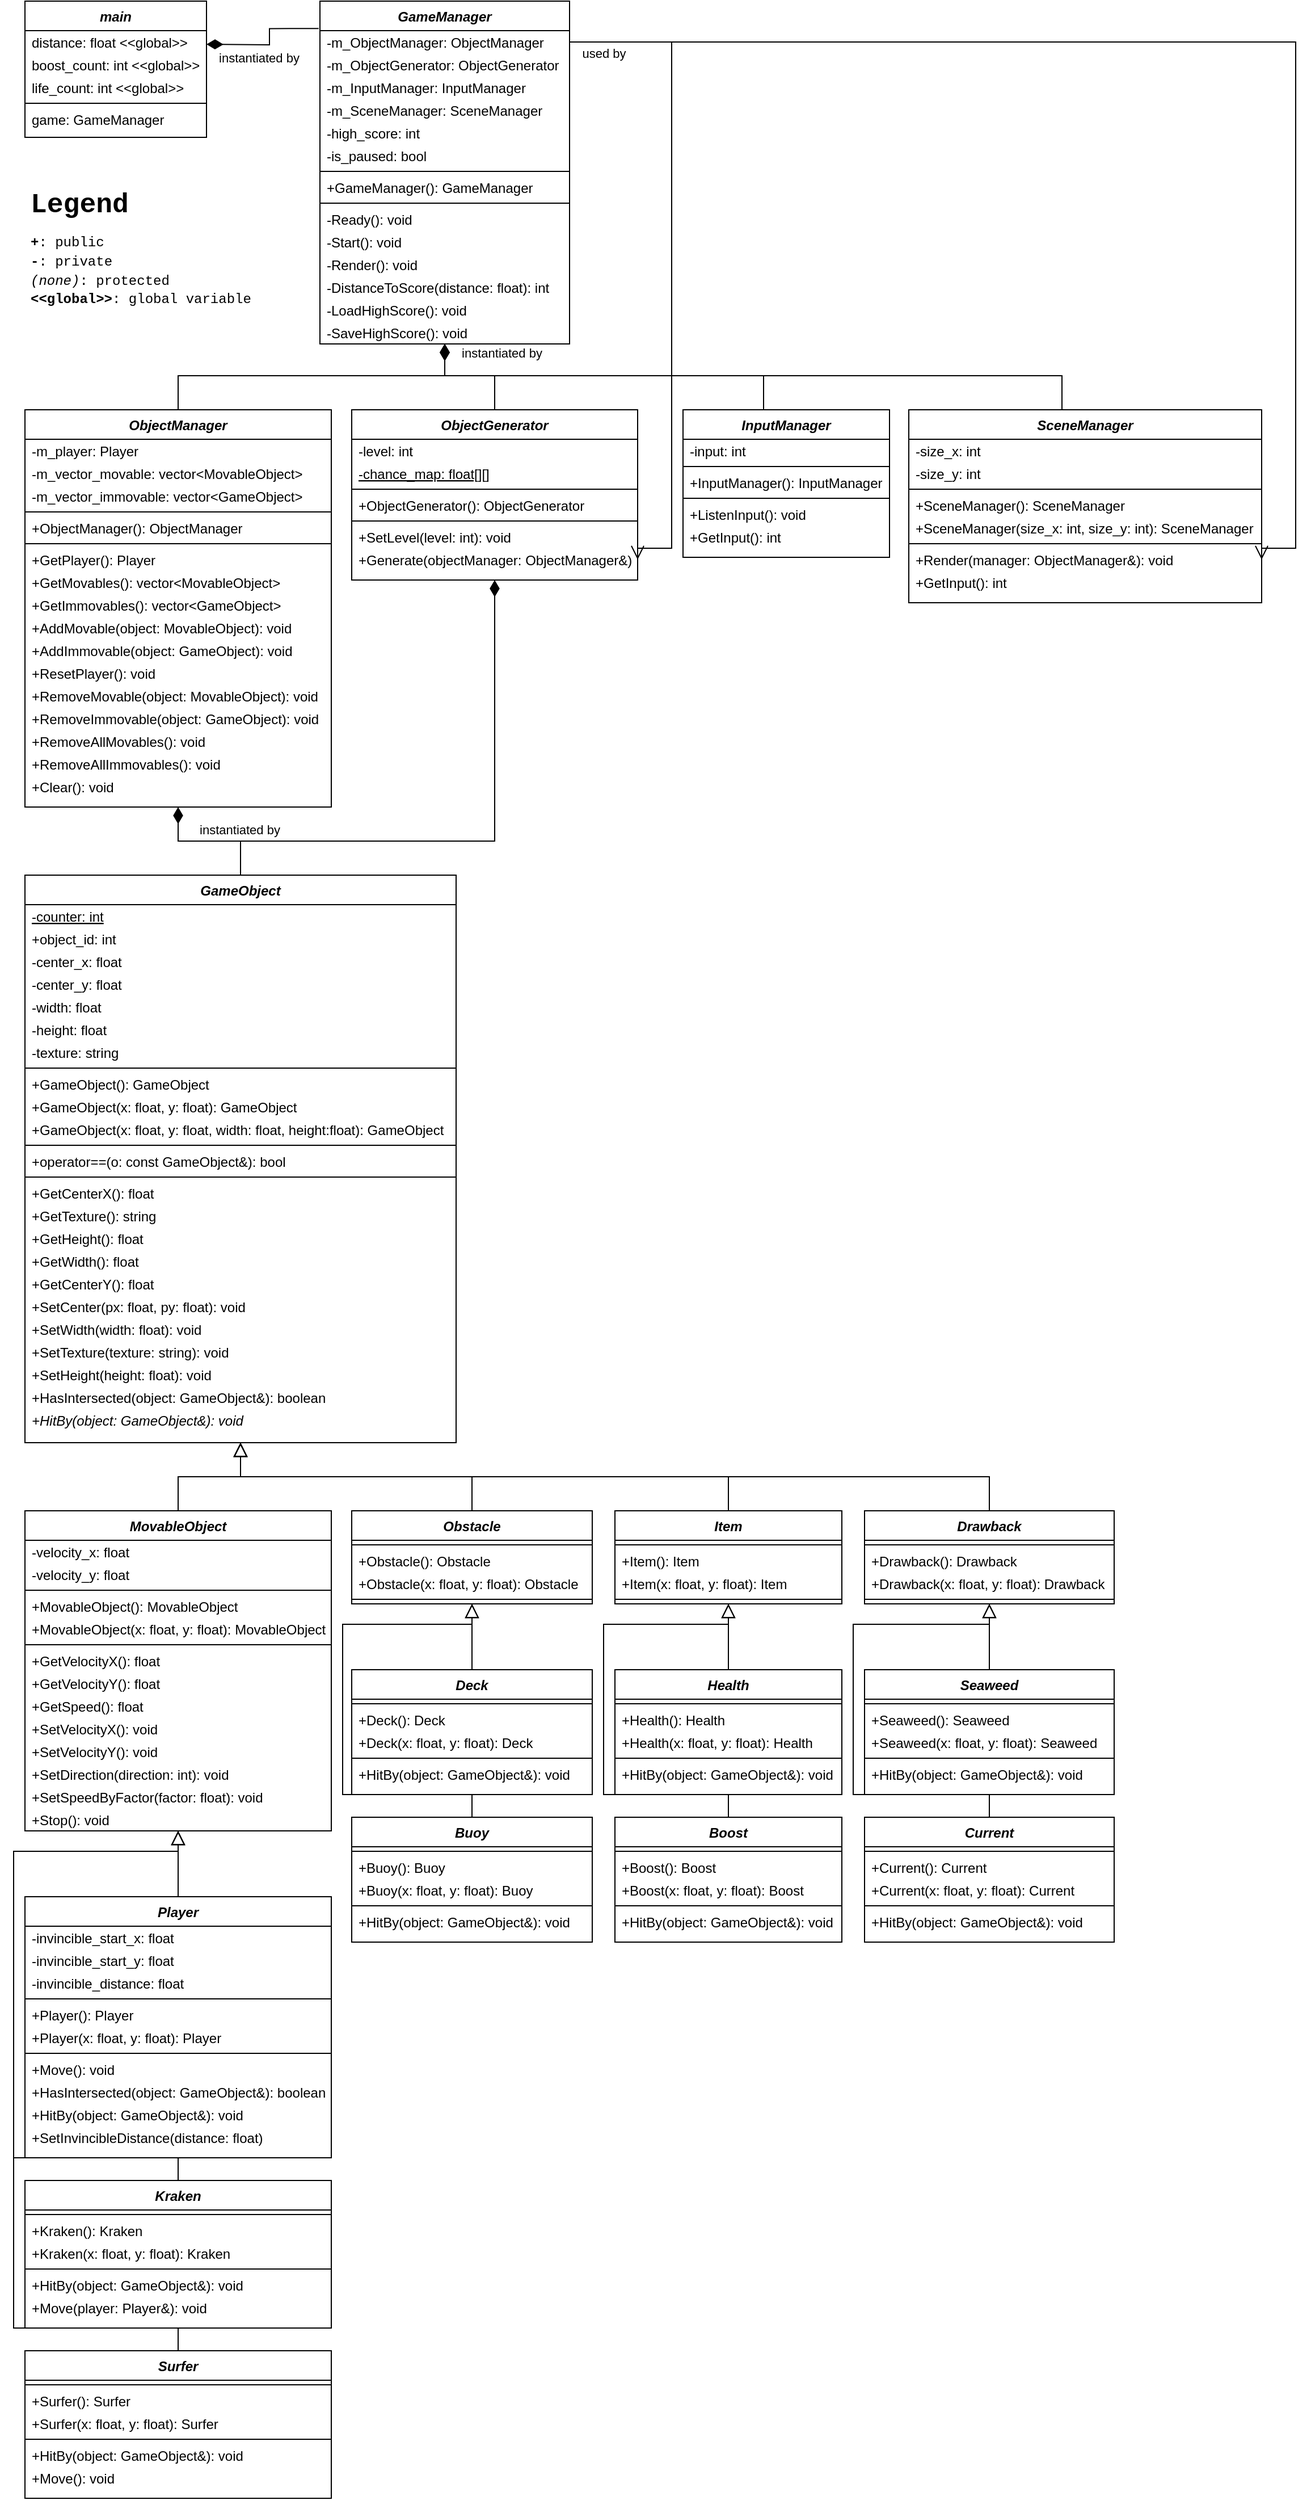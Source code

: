 <mxfile version="13.6.5">
    <diagram id="C5RBs43oDa-KdzZeNtuy" name="Page-1">
        <mxGraphModel dx="322" dy="703" grid="1" gridSize="10" guides="1" tooltips="1" connect="1" arrows="1" fold="1" page="1" pageScale="1" pageWidth="1169" pageHeight="1654" math="0" shadow="0">
            <root>
                <mxCell id="WIyWlLk6GJQsqaUBKTNV-0"/>
                <mxCell id="WIyWlLk6GJQsqaUBKTNV-1" parent="WIyWlLk6GJQsqaUBKTNV-0"/>
                <mxCell id="RiHCerz2gjzvpgdkcuPO-0" value="main" style="swimlane;fontStyle=3;align=center;verticalAlign=top;childLayout=stackLayout;horizontal=1;startSize=26;horizontalStack=0;resizeParent=1;resizeLast=0;collapsible=1;marginBottom=0;rounded=0;shadow=0;strokeWidth=1;" parent="WIyWlLk6GJQsqaUBKTNV-1" vertex="1">
                    <mxGeometry x="40" y="40" width="160" height="120" as="geometry">
                        <mxRectangle x="220" y="120" width="160" height="26" as="alternateBounds"/>
                    </mxGeometry>
                </mxCell>
                <mxCell id="olZNuqd292mdIsfCVhg7-23" value="distance: float &lt;&lt;global&gt;&gt;" style="text;align=left;verticalAlign=middle;spacingLeft=4;spacingRight=4;overflow=hidden;rotatable=0;points=[[0,0.5],[1,0.5]];portConstraint=eastwest;imageHeight=18;" parent="RiHCerz2gjzvpgdkcuPO-0" vertex="1">
                    <mxGeometry y="26" width="160" height="20" as="geometry"/>
                </mxCell>
                <mxCell id="olZNuqd292mdIsfCVhg7-22" value="boost_count: int &lt;&lt;global&gt;&gt;" style="text;align=left;verticalAlign=middle;spacingLeft=4;spacingRight=4;overflow=hidden;rotatable=0;points=[[0,0.5],[1,0.5]];portConstraint=eastwest;imageHeight=18;" parent="RiHCerz2gjzvpgdkcuPO-0" vertex="1">
                    <mxGeometry y="46" width="160" height="20" as="geometry"/>
                </mxCell>
                <mxCell id="olZNuqd292mdIsfCVhg7-21" value="life_count: int &lt;&lt;global&gt;&gt;" style="text;align=left;verticalAlign=middle;spacingLeft=4;spacingRight=4;overflow=hidden;rotatable=0;points=[[0,0.5],[1,0.5]];portConstraint=eastwest;imageHeight=18;" parent="RiHCerz2gjzvpgdkcuPO-0" vertex="1">
                    <mxGeometry y="66" width="160" height="20" as="geometry"/>
                </mxCell>
                <mxCell id="RiHCerz2gjzvpgdkcuPO-4" value="" style="line;html=1;strokeWidth=1;align=left;verticalAlign=middle;spacingTop=-1;spacingLeft=3;spacingRight=3;rotatable=0;labelPosition=right;points=[];portConstraint=eastwest;" parent="RiHCerz2gjzvpgdkcuPO-0" vertex="1">
                    <mxGeometry y="86" width="160" height="8" as="geometry"/>
                </mxCell>
                <mxCell id="olZNuqd292mdIsfCVhg7-19" value="game: GameManager" style="text;align=left;verticalAlign=middle;spacingLeft=4;spacingRight=4;overflow=hidden;rotatable=0;points=[[0,0.5],[1,0.5]];portConstraint=eastwest;imageHeight=18;" parent="RiHCerz2gjzvpgdkcuPO-0" vertex="1">
                    <mxGeometry y="94" width="160" height="20" as="geometry"/>
                </mxCell>
                <mxCell id="RiHCerz2gjzvpgdkcuPO-10" value="GameManager" style="swimlane;fontStyle=3;align=center;verticalAlign=top;childLayout=stackLayout;horizontal=1;startSize=26;horizontalStack=0;resizeParent=1;resizeLast=0;collapsible=1;marginBottom=0;rounded=0;shadow=0;strokeWidth=1;" parent="WIyWlLk6GJQsqaUBKTNV-1" vertex="1">
                    <mxGeometry x="300" y="40" width="220" height="302" as="geometry">
                        <mxRectangle x="220" y="120" width="160" height="26" as="alternateBounds"/>
                    </mxGeometry>
                </mxCell>
                <mxCell id="4" value="-m_ObjectManager: ObjectManager" style="text;align=left;verticalAlign=middle;spacingLeft=4;spacingRight=4;overflow=hidden;rotatable=0;points=[[0,0.5],[1,0.5]];portConstraint=eastwest;imageHeight=18;" parent="RiHCerz2gjzvpgdkcuPO-10" vertex="1">
                    <mxGeometry y="26" width="220" height="20" as="geometry"/>
                </mxCell>
                <mxCell id="RiHCerz2gjzvpgdkcuPO-17" value="-m_ObjectGenerator: ObjectGenerator" style="text;align=left;verticalAlign=middle;spacingLeft=4;spacingRight=4;overflow=hidden;rotatable=0;points=[[0,0.5],[1,0.5]];portConstraint=eastwest;imageHeight=18;" parent="RiHCerz2gjzvpgdkcuPO-10" vertex="1">
                    <mxGeometry y="46" width="220" height="20" as="geometry"/>
                </mxCell>
                <mxCell id="RiHCerz2gjzvpgdkcuPO-12" value="-m_InputManager: InputManager" style="text;align=left;verticalAlign=middle;spacingLeft=4;spacingRight=4;overflow=hidden;rotatable=0;points=[[0,0.5],[1,0.5]];portConstraint=eastwest;rounded=0;shadow=0;html=0;resizeHeight=0;" parent="RiHCerz2gjzvpgdkcuPO-10" vertex="1">
                    <mxGeometry y="66" width="220" height="20" as="geometry"/>
                </mxCell>
                <mxCell id="31" value="-m_SceneManager: SceneManager" style="text;align=left;verticalAlign=middle;spacingLeft=4;spacingRight=4;overflow=hidden;rotatable=0;points=[[0,0.5],[1,0.5]];portConstraint=eastwest;rounded=0;shadow=0;html=0;resizeHeight=0;" vertex="1" parent="RiHCerz2gjzvpgdkcuPO-10">
                    <mxGeometry y="86" width="220" height="20" as="geometry"/>
                </mxCell>
                <mxCell id="6" value="-high_score: int" style="text;align=left;verticalAlign=middle;spacingLeft=4;spacingRight=4;overflow=hidden;rotatable=0;points=[[0,0.5],[1,0.5]];portConstraint=eastwest;imageHeight=18;" parent="RiHCerz2gjzvpgdkcuPO-10" vertex="1">
                    <mxGeometry y="106" width="220" height="20" as="geometry"/>
                </mxCell>
                <mxCell id="RiHCerz2gjzvpgdkcuPO-11" value="-is_paused: bool" style="text;align=left;verticalAlign=middle;spacingLeft=4;spacingRight=4;overflow=hidden;rotatable=0;points=[[0,0.5],[1,0.5]];portConstraint=eastwest;imageHeight=18;" parent="RiHCerz2gjzvpgdkcuPO-10" vertex="1">
                    <mxGeometry y="126" width="220" height="20" as="geometry"/>
                </mxCell>
                <mxCell id="RiHCerz2gjzvpgdkcuPO-14" value="" style="line;html=1;strokeWidth=1;align=left;verticalAlign=middle;spacingTop=-1;spacingLeft=3;spacingRight=3;rotatable=0;labelPosition=right;points=[];portConstraint=eastwest;" parent="RiHCerz2gjzvpgdkcuPO-10" vertex="1">
                    <mxGeometry y="146" width="220" height="8" as="geometry"/>
                </mxCell>
                <mxCell id="RiHCerz2gjzvpgdkcuPO-18" value="+GameManager(): GameManager" style="text;align=left;verticalAlign=middle;spacingLeft=4;spacingRight=4;overflow=hidden;rotatable=0;points=[[0,0.5],[1,0.5]];portConstraint=eastwest;rounded=0;shadow=0;html=0;resizeHeight=0;" parent="RiHCerz2gjzvpgdkcuPO-10" vertex="1">
                    <mxGeometry y="154" width="220" height="20" as="geometry"/>
                </mxCell>
                <mxCell id="RiHCerz2gjzvpgdkcuPO-48" value="" style="line;html=1;strokeWidth=1;align=left;verticalAlign=middle;spacingTop=-1;spacingLeft=3;spacingRight=3;rotatable=0;labelPosition=right;points=[];portConstraint=eastwest;" parent="RiHCerz2gjzvpgdkcuPO-10" vertex="1">
                    <mxGeometry y="174" width="220" height="8" as="geometry"/>
                </mxCell>
                <mxCell id="RiHCerz2gjzvpgdkcuPO-19" value="-Ready(): void" style="text;align=left;verticalAlign=middle;spacingLeft=4;spacingRight=4;overflow=hidden;rotatable=0;points=[[0,0.5],[1,0.5]];portConstraint=eastwest;rounded=0;shadow=0;html=0;resizeHeight=0;" parent="RiHCerz2gjzvpgdkcuPO-10" vertex="1">
                    <mxGeometry y="182" width="220" height="20" as="geometry"/>
                </mxCell>
                <mxCell id="RiHCerz2gjzvpgdkcuPO-20" value="-Start(): void" style="text;align=left;verticalAlign=middle;spacingLeft=4;spacingRight=4;overflow=hidden;rotatable=0;points=[[0,0.5],[1,0.5]];portConstraint=eastwest;rounded=0;shadow=0;html=0;resizeHeight=0;" parent="RiHCerz2gjzvpgdkcuPO-10" vertex="1">
                    <mxGeometry y="202" width="220" height="20" as="geometry"/>
                </mxCell>
                <mxCell id="RiHCerz2gjzvpgdkcuPO-21" value="-Render(): void" style="text;align=left;verticalAlign=middle;spacingLeft=4;spacingRight=4;overflow=hidden;rotatable=0;points=[[0,0.5],[1,0.5]];portConstraint=eastwest;rounded=0;shadow=0;html=0;resizeHeight=0;" parent="RiHCerz2gjzvpgdkcuPO-10" vertex="1">
                    <mxGeometry y="222" width="220" height="20" as="geometry"/>
                </mxCell>
                <mxCell id="7" value="-DistanceToScore(distance: float): int" style="text;align=left;verticalAlign=middle;spacingLeft=4;spacingRight=4;overflow=hidden;rotatable=0;points=[[0,0.5],[1,0.5]];portConstraint=eastwest;rounded=0;shadow=0;html=0;resizeHeight=0;" parent="RiHCerz2gjzvpgdkcuPO-10" vertex="1">
                    <mxGeometry y="242" width="220" height="20" as="geometry"/>
                </mxCell>
                <mxCell id="0" value="-LoadHighScore(): void" style="text;align=left;verticalAlign=middle;spacingLeft=4;spacingRight=4;overflow=hidden;rotatable=0;points=[[0,0.5],[1,0.5]];portConstraint=eastwest;rounded=0;shadow=0;html=0;resizeHeight=0;" parent="RiHCerz2gjzvpgdkcuPO-10" vertex="1">
                    <mxGeometry y="262" width="220" height="20" as="geometry"/>
                </mxCell>
                <mxCell id="5" value="-SaveHighScore(): void" style="text;align=left;verticalAlign=middle;spacingLeft=4;spacingRight=4;overflow=hidden;rotatable=0;points=[[0,0.5],[1,0.5]];portConstraint=eastwest;rounded=0;shadow=0;html=0;resizeHeight=0;" parent="RiHCerz2gjzvpgdkcuPO-10" vertex="1">
                    <mxGeometry y="282" width="220" height="20" as="geometry"/>
                </mxCell>
                <mxCell id="RiHCerz2gjzvpgdkcuPO-22" value="instantiated by" style="edgeStyle=orthogonalEdgeStyle;rounded=0;orthogonalLoop=1;jettySize=auto;html=1;entryX=-0.005;entryY=0.08;entryDx=0;entryDy=0;entryPerimeter=0;endArrow=none;endFill=0;startArrow=diamondThin;startFill=1;startSize=12;" parent="WIyWlLk6GJQsqaUBKTNV-1" target="RiHCerz2gjzvpgdkcuPO-10" edge="1">
                    <mxGeometry x="-0.182" y="-12" relative="1" as="geometry">
                        <mxPoint x="230" y="127" as="targetPoint"/>
                        <mxPoint as="offset"/>
                        <mxPoint x="200" y="78" as="sourcePoint"/>
                    </mxGeometry>
                </mxCell>
                <mxCell id="olZNuqd292mdIsfCVhg7-0" value="" style="edgeStyle=orthogonalEdgeStyle;rounded=0;orthogonalLoop=1;jettySize=auto;html=1;entryX=0.5;entryY=0;entryDx=0;entryDy=0;endArrow=none;endFill=0;startArrow=diamondThin;startFill=1;startSize=12;exitX=0.5;exitY=1;exitDx=0;exitDy=0;" parent="WIyWlLk6GJQsqaUBKTNV-1" source="RiHCerz2gjzvpgdkcuPO-10" target="RiHCerz2gjzvpgdkcuPO-23" edge="1">
                    <mxGeometry x="0.123" y="-10" relative="1" as="geometry">
                        <mxPoint x="238.9" y="190.0" as="targetPoint"/>
                        <mxPoint as="offset"/>
                        <mxPoint x="370" y="252" as="sourcePoint"/>
                        <Array as="points">
                            <mxPoint x="410" y="370"/>
                            <mxPoint x="175" y="370"/>
                        </Array>
                    </mxGeometry>
                </mxCell>
                <mxCell id="olZNuqd292mdIsfCVhg7-1" value="instantiated by" style="edgeStyle=orthogonalEdgeStyle;rounded=0;orthogonalLoop=1;jettySize=auto;html=1;entryX=0.5;entryY=0;entryDx=0;entryDy=0;endArrow=none;endFill=0;startArrow=diamondThin;startFill=1;startSize=12;exitX=0.5;exitY=1;exitDx=0;exitDy=0;" parent="WIyWlLk6GJQsqaUBKTNV-1" source="RiHCerz2gjzvpgdkcuPO-10" target="RiHCerz2gjzvpgdkcuPO-51" edge="1">
                    <mxGeometry x="0.412" y="21" relative="1" as="geometry">
                        <mxPoint x="150" y="740" as="targetPoint"/>
                        <mxPoint x="-15" y="-20" as="offset"/>
                        <mxPoint x="385" y="680" as="sourcePoint"/>
                        <Array as="points">
                            <mxPoint x="410" y="370"/>
                            <mxPoint x="454" y="370"/>
                        </Array>
                    </mxGeometry>
                </mxCell>
                <mxCell id="olZNuqd292mdIsfCVhg7-3" value="" style="edgeStyle=orthogonalEdgeStyle;rounded=0;orthogonalLoop=1;jettySize=auto;html=1;entryX=0.5;entryY=0;entryDx=0;entryDy=0;endArrow=none;endFill=0;startArrow=diamondThin;startFill=1;startSize=12;exitX=0.5;exitY=1;exitDx=0;exitDy=0;" parent="WIyWlLk6GJQsqaUBKTNV-1" source="RiHCerz2gjzvpgdkcuPO-10" target="RiHCerz2gjzvpgdkcuPO-70" edge="1">
                    <mxGeometry x="-0.182" y="-12" relative="1" as="geometry">
                        <mxPoint x="688.9" y="220.0" as="targetPoint"/>
                        <mxPoint as="offset"/>
                        <mxPoint x="590" y="242.8" as="sourcePoint"/>
                        <Array as="points">
                            <mxPoint x="410" y="370"/>
                            <mxPoint x="691" y="370"/>
                            <mxPoint x="691" y="400"/>
                        </Array>
                    </mxGeometry>
                </mxCell>
                <mxCell id="olZNuqd292mdIsfCVhg7-24" value="&lt;p style=&quot;line-height: 80%&quot;&gt;&lt;/p&gt;&lt;h1&gt;Legend&lt;/h1&gt;&lt;p style=&quot;line-height: 40%&quot;&gt;&lt;b&gt;+&lt;/b&gt;: public&lt;/p&gt;&lt;p style=&quot;line-height: 40%&quot;&gt;&lt;b&gt;-&lt;/b&gt;: private&lt;/p&gt;&lt;p style=&quot;line-height: 40%&quot;&gt;&lt;i&gt;(none)&lt;/i&gt;: protected&lt;/p&gt;&lt;p style=&quot;line-height: 40%&quot;&gt;&lt;b&gt;&amp;lt;&amp;lt;global&amp;gt;&amp;gt;&lt;/b&gt;: global variable&lt;/p&gt;&lt;p&gt;&lt;/p&gt;" style="text;html=1;strokeColor=none;fillColor=none;spacing=5;spacingTop=-20;whiteSpace=wrap;overflow=hidden;rounded=0;fontFamily=Courier New;" parent="WIyWlLk6GJQsqaUBKTNV-1" vertex="1">
                    <mxGeometry x="40" y="200" width="218" height="120" as="geometry"/>
                </mxCell>
                <mxCell id="olZNuqd292mdIsfCVhg7-44" value="" style="endArrow=block;endSize=10;endFill=0;shadow=0;strokeWidth=1;rounded=0;edgeStyle=elbowEdgeStyle;elbow=vertical;entryX=0.5;entryY=1;entryDx=0;entryDy=0;exitX=0.5;exitY=0;exitDx=0;exitDy=0;" parent="WIyWlLk6GJQsqaUBKTNV-1" source="olZNuqd292mdIsfCVhg7-30" target="olZNuqd292mdIsfCVhg7-4" edge="1">
                    <mxGeometry width="160" relative="1" as="geometry">
                        <mxPoint x="1122" y="1902" as="sourcePoint"/>
                        <mxPoint x="1082" y="1820" as="targetPoint"/>
                    </mxGeometry>
                </mxCell>
                <mxCell id="olZNuqd292mdIsfCVhg7-46" value="" style="endArrow=block;endSize=10;endFill=0;shadow=0;strokeWidth=1;rounded=0;edgeStyle=orthogonalEdgeStyle;elbow=vertical;entryX=0.5;entryY=1;entryDx=0;entryDy=0;exitX=0.5;exitY=0;exitDx=0;exitDy=0;" parent="WIyWlLk6GJQsqaUBKTNV-1" source="olZNuqd292mdIsfCVhg7-38" target="olZNuqd292mdIsfCVhg7-4" edge="1">
                    <mxGeometry width="160" relative="1" as="geometry">
                        <mxPoint x="670" y="2402" as="sourcePoint"/>
                        <mxPoint x="700" y="2120" as="targetPoint"/>
                        <Array as="points">
                            <mxPoint x="660" y="1620"/>
                            <mxPoint x="550" y="1620"/>
                            <mxPoint x="550" y="1470"/>
                            <mxPoint x="660" y="1470"/>
                        </Array>
                    </mxGeometry>
                </mxCell>
                <mxCell id="olZNuqd292mdIsfCVhg7-64" value="" style="endArrow=block;endSize=10;endFill=0;shadow=0;strokeWidth=1;rounded=0;edgeStyle=orthogonalEdgeStyle;elbow=vertical;entryX=0.5;entryY=1;entryDx=0;entryDy=0;exitX=0.5;exitY=0;exitDx=0;exitDy=0;" parent="WIyWlLk6GJQsqaUBKTNV-1" source="olZNuqd292mdIsfCVhg7-57" target="olZNuqd292mdIsfCVhg7-25" edge="1">
                    <mxGeometry width="160" relative="1" as="geometry">
                        <mxPoint x="483" y="2180" as="sourcePoint"/>
                        <mxPoint x="195" y="2120" as="targetPoint"/>
                        <Array as="points">
                            <mxPoint x="434" y="1620"/>
                            <mxPoint x="320" y="1620"/>
                            <mxPoint x="320" y="1470"/>
                            <mxPoint x="434" y="1470"/>
                        </Array>
                    </mxGeometry>
                </mxCell>
                <mxCell id="olZNuqd292mdIsfCVhg7-65" value="" style="endArrow=block;endSize=10;endFill=0;shadow=0;strokeWidth=1;rounded=0;edgeStyle=elbowEdgeStyle;elbow=vertical;exitX=0.5;exitY=0;exitDx=0;exitDy=0;entryX=0.5;entryY=1;entryDx=0;entryDy=0;" parent="WIyWlLk6GJQsqaUBKTNV-1" source="olZNuqd292mdIsfCVhg7-50" target="olZNuqd292mdIsfCVhg7-25" edge="1">
                    <mxGeometry width="160" relative="1" as="geometry">
                        <mxPoint x="160" y="2194" as="sourcePoint"/>
                        <mxPoint x="140" y="2120" as="targetPoint"/>
                    </mxGeometry>
                </mxCell>
                <mxCell id="olZNuqd292mdIsfCVhg7-86" value="" style="endArrow=block;endSize=10;endFill=0;shadow=0;strokeWidth=1;rounded=0;edgeStyle=elbowEdgeStyle;elbow=vertical;exitX=0.5;exitY=0;exitDx=0;exitDy=0;entryX=0.5;entryY=1;entryDx=0;entryDy=0;" parent="WIyWlLk6GJQsqaUBKTNV-1" source="olZNuqd292mdIsfCVhg7-71" target="olZNuqd292mdIsfCVhg7-66" edge="1">
                    <mxGeometry width="160" relative="1" as="geometry">
                        <mxPoint x="152" y="1534" as="sourcePoint"/>
                        <mxPoint x="132" y="1460" as="targetPoint"/>
                    </mxGeometry>
                </mxCell>
                <mxCell id="olZNuqd292mdIsfCVhg7-103" value="" style="endArrow=block;endSize=10;endFill=0;shadow=0;strokeWidth=1;rounded=0;edgeStyle=orthogonalEdgeStyle;elbow=vertical;entryX=0.5;entryY=1;entryDx=0;entryDy=0;exitX=0.5;exitY=0;exitDx=0;exitDy=0;" parent="WIyWlLk6GJQsqaUBKTNV-1" source="olZNuqd292mdIsfCVhg7-78" target="olZNuqd292mdIsfCVhg7-66" edge="1">
                    <mxGeometry width="160" relative="1" as="geometry">
                        <mxPoint x="640" y="1660" as="sourcePoint"/>
                        <mxPoint x="390" y="1450" as="targetPoint"/>
                        <Array as="points">
                            <mxPoint x="175" y="1940"/>
                            <mxPoint x="30" y="1940"/>
                            <mxPoint x="30" y="1670"/>
                            <mxPoint x="175" y="1670"/>
                        </Array>
                    </mxGeometry>
                </mxCell>
                <mxCell id="olZNuqd292mdIsfCVhg7-121" value="" style="endArrow=block;endSize=10;endFill=0;shadow=0;strokeWidth=1;rounded=0;edgeStyle=orthogonalEdgeStyle;elbow=vertical;exitX=0.5;exitY=0;exitDx=0;exitDy=0;entryX=0.5;entryY=1;entryDx=0;entryDy=0;" parent="WIyWlLk6GJQsqaUBKTNV-1" source="olZNuqd292mdIsfCVhg7-110" target="olZNuqd292mdIsfCVhg7-66" edge="1">
                    <mxGeometry width="160" relative="1" as="geometry">
                        <mxPoint x="135" y="1840" as="sourcePoint"/>
                        <mxPoint x="130" y="1640" as="targetPoint"/>
                        <Array as="points">
                            <mxPoint x="175" y="2090"/>
                            <mxPoint x="30" y="2090"/>
                            <mxPoint x="30" y="1670"/>
                            <mxPoint x="175" y="1670"/>
                        </Array>
                    </mxGeometry>
                </mxCell>
                <mxCell id="olZNuqd292mdIsfCVhg7-139" value="" style="endArrow=block;endSize=10;endFill=0;shadow=0;strokeWidth=1;rounded=0;edgeStyle=elbowEdgeStyle;elbow=vertical;entryX=0.5;entryY=1;entryDx=0;entryDy=0;exitX=0.5;exitY=0;exitDx=0;exitDy=0;" parent="WIyWlLk6GJQsqaUBKTNV-1" source="olZNuqd292mdIsfCVhg7-127" target="olZNuqd292mdIsfCVhg7-122" edge="1">
                    <mxGeometry width="160" relative="1" as="geometry">
                        <mxPoint x="1342" y="1902" as="sourcePoint"/>
                        <mxPoint x="1302" y="1820" as="targetPoint"/>
                    </mxGeometry>
                </mxCell>
                <mxCell id="olZNuqd292mdIsfCVhg7-140" value="" style="endArrow=block;endSize=10;endFill=0;shadow=0;strokeWidth=1;rounded=0;edgeStyle=orthogonalEdgeStyle;elbow=vertical;entryX=0.5;entryY=1;entryDx=0;entryDy=0;exitX=0.5;exitY=0;exitDx=0;exitDy=0;" parent="WIyWlLk6GJQsqaUBKTNV-1" source="olZNuqd292mdIsfCVhg7-133" target="olZNuqd292mdIsfCVhg7-122" edge="1">
                    <mxGeometry width="160" relative="1" as="geometry">
                        <mxPoint x="890" y="2402" as="sourcePoint"/>
                        <mxPoint x="920" y="2120" as="targetPoint"/>
                        <Array as="points">
                            <mxPoint x="880" y="1620"/>
                            <mxPoint x="770" y="1620"/>
                            <mxPoint x="770" y="1470"/>
                            <mxPoint x="880" y="1470"/>
                        </Array>
                    </mxGeometry>
                </mxCell>
                <mxCell id="olZNuqd292mdIsfCVhg7-141" value="" style="edgeStyle=orthogonalEdgeStyle;rounded=0;orthogonalLoop=1;jettySize=auto;html=1;entryX=0.5;entryY=0;entryDx=0;entryDy=0;endArrow=none;endFill=0;startArrow=diamondThin;startFill=1;startSize=12;exitX=0.5;exitY=1;exitDx=0;exitDy=0;" parent="WIyWlLk6GJQsqaUBKTNV-1" source="RiHCerz2gjzvpgdkcuPO-51" target="RiHCerz2gjzvpgdkcuPO-78" edge="1">
                    <mxGeometry x="0.14" y="-10" relative="1" as="geometry">
                        <mxPoint x="294.0" y="800" as="targetPoint"/>
                        <mxPoint as="offset"/>
                        <mxPoint x="250" y="740" as="sourcePoint"/>
                        <Array as="points">
                            <mxPoint x="454" y="780"/>
                            <mxPoint x="230" y="780"/>
                        </Array>
                    </mxGeometry>
                </mxCell>
                <mxCell id="olZNuqd292mdIsfCVhg7-142" value="instantiated by" style="edgeStyle=orthogonalEdgeStyle;rounded=0;orthogonalLoop=1;jettySize=auto;html=1;entryX=0.5;entryY=0;entryDx=0;entryDy=0;endArrow=none;endFill=0;startArrow=diamondThin;startFill=1;startSize=12;exitX=0.5;exitY=1;exitDx=0;exitDy=0;" parent="WIyWlLk6GJQsqaUBKTNV-1" source="RiHCerz2gjzvpgdkcuPO-23" target="RiHCerz2gjzvpgdkcuPO-78" edge="1">
                    <mxGeometry x="0.451" y="10" relative="1" as="geometry">
                        <mxPoint x="241" y="790" as="targetPoint"/>
                        <mxPoint as="offset"/>
                        <mxPoint x="464.0" y="550" as="sourcePoint"/>
                        <Array as="points">
                            <mxPoint x="175" y="780"/>
                            <mxPoint x="230" y="780"/>
                        </Array>
                    </mxGeometry>
                </mxCell>
                <mxCell id="olZNuqd292mdIsfCVhg7-143" value="" style="endArrow=block;endSize=10;endFill=0;shadow=0;strokeWidth=1;rounded=0;edgeStyle=elbowEdgeStyle;elbow=vertical;exitX=0.5;exitY=0;exitDx=0;exitDy=0;entryX=0.5;entryY=1;entryDx=0;entryDy=0;" parent="WIyWlLk6GJQsqaUBKTNV-1" source="olZNuqd292mdIsfCVhg7-66" target="RiHCerz2gjzvpgdkcuPO-78" edge="1">
                    <mxGeometry width="160" relative="1" as="geometry">
                        <mxPoint x="444.0" y="1510" as="sourcePoint"/>
                        <mxPoint x="444.0" y="1452" as="targetPoint"/>
                    </mxGeometry>
                </mxCell>
                <mxCell id="olZNuqd292mdIsfCVhg7-144" value="" style="endArrow=block;endSize=10;endFill=0;shadow=0;strokeWidth=1;rounded=0;edgeStyle=elbowEdgeStyle;elbow=vertical;exitX=0.5;exitY=0;exitDx=0;exitDy=0;entryX=0.5;entryY=1;entryDx=0;entryDy=0;" parent="WIyWlLk6GJQsqaUBKTNV-1" source="olZNuqd292mdIsfCVhg7-25" target="RiHCerz2gjzvpgdkcuPO-78" edge="1">
                    <mxGeometry width="160" relative="1" as="geometry">
                        <mxPoint x="185" y="1370" as="sourcePoint"/>
                        <mxPoint x="230" y="1300" as="targetPoint"/>
                    </mxGeometry>
                </mxCell>
                <mxCell id="olZNuqd292mdIsfCVhg7-145" value="" style="endArrow=block;endSize=10;endFill=0;shadow=0;strokeWidth=1;rounded=0;edgeStyle=elbowEdgeStyle;elbow=vertical;exitX=0.5;exitY=0;exitDx=0;exitDy=0;entryX=0.5;entryY=1;entryDx=0;entryDy=0;" parent="WIyWlLk6GJQsqaUBKTNV-1" source="olZNuqd292mdIsfCVhg7-4" target="RiHCerz2gjzvpgdkcuPO-78" edge="1">
                    <mxGeometry width="160" relative="1" as="geometry">
                        <mxPoint x="444" y="1370" as="sourcePoint"/>
                        <mxPoint x="320" y="1320" as="targetPoint"/>
                    </mxGeometry>
                </mxCell>
                <mxCell id="olZNuqd292mdIsfCVhg7-146" value="" style="endArrow=block;endSize=10;endFill=0;shadow=0;strokeWidth=1;rounded=0;edgeStyle=elbowEdgeStyle;elbow=vertical;exitX=0.5;exitY=0;exitDx=0;exitDy=0;entryX=0.5;entryY=1;entryDx=0;entryDy=0;" parent="WIyWlLk6GJQsqaUBKTNV-1" source="olZNuqd292mdIsfCVhg7-122" target="RiHCerz2gjzvpgdkcuPO-78" edge="1">
                    <mxGeometry width="160" relative="1" as="geometry">
                        <mxPoint x="670" y="1370" as="sourcePoint"/>
                        <mxPoint x="160" y="1310" as="targetPoint"/>
                        <Array as="points">
                            <mxPoint x="560" y="1340"/>
                        </Array>
                    </mxGeometry>
                </mxCell>
                <mxCell id="RiHCerz2gjzvpgdkcuPO-23" value="ObjectManager" style="swimlane;fontStyle=3;align=center;verticalAlign=top;childLayout=stackLayout;horizontal=1;startSize=26;horizontalStack=0;resizeParent=1;resizeLast=0;collapsible=1;marginBottom=0;rounded=0;shadow=0;strokeWidth=1;" parent="WIyWlLk6GJQsqaUBKTNV-1" vertex="1">
                    <mxGeometry x="40" y="400" width="270" height="350" as="geometry">
                        <mxRectangle x="110" y="780" width="160" height="26" as="alternateBounds"/>
                    </mxGeometry>
                </mxCell>
                <mxCell id="RiHCerz2gjzvpgdkcuPO-24" value="-m_player: Player" style="text;align=left;verticalAlign=middle;spacingLeft=4;spacingRight=4;overflow=hidden;rotatable=0;points=[[0,0.5],[1,0.5]];portConstraint=eastwest;imageHeight=18;" parent="RiHCerz2gjzvpgdkcuPO-23" vertex="1">
                    <mxGeometry y="26" width="270" height="20" as="geometry"/>
                </mxCell>
                <mxCell id="RiHCerz2gjzvpgdkcuPO-25" value="-m_vector_movable: vector&lt;MovableObject&gt;" style="text;align=left;verticalAlign=middle;spacingLeft=4;spacingRight=4;overflow=hidden;rotatable=0;points=[[0,0.5],[1,0.5]];portConstraint=eastwest;imageHeight=18;" parent="RiHCerz2gjzvpgdkcuPO-23" vertex="1">
                    <mxGeometry y="46" width="270" height="20" as="geometry"/>
                </mxCell>
                <mxCell id="RiHCerz2gjzvpgdkcuPO-32" value="-m_vector_immovable: vector&lt;GameObject&gt;" style="text;align=left;verticalAlign=middle;spacingLeft=4;spacingRight=4;overflow=hidden;rotatable=0;points=[[0,0.5],[1,0.5]];portConstraint=eastwest;imageHeight=18;" parent="RiHCerz2gjzvpgdkcuPO-23" vertex="1">
                    <mxGeometry y="66" width="270" height="20" as="geometry"/>
                </mxCell>
                <mxCell id="RiHCerz2gjzvpgdkcuPO-27" value="" style="line;html=1;strokeWidth=1;align=left;verticalAlign=middle;spacingTop=-1;spacingLeft=3;spacingRight=3;rotatable=0;labelPosition=right;points=[];portConstraint=eastwest;" parent="RiHCerz2gjzvpgdkcuPO-23" vertex="1">
                    <mxGeometry y="86" width="270" height="8" as="geometry"/>
                </mxCell>
                <mxCell id="RiHCerz2gjzvpgdkcuPO-28" value="+ObjectManager(): ObjectManager" style="text;align=left;verticalAlign=middle;spacingLeft=4;spacingRight=4;overflow=hidden;rotatable=0;points=[[0,0.5],[1,0.5]];portConstraint=eastwest;rounded=0;shadow=0;html=0;resizeHeight=0;" parent="RiHCerz2gjzvpgdkcuPO-23" vertex="1">
                    <mxGeometry y="94" width="270" height="20" as="geometry"/>
                </mxCell>
                <mxCell id="RiHCerz2gjzvpgdkcuPO-47" value="" style="line;html=1;strokeWidth=1;align=left;verticalAlign=middle;spacingTop=-1;spacingLeft=3;spacingRight=3;rotatable=0;labelPosition=right;points=[];portConstraint=eastwest;" parent="RiHCerz2gjzvpgdkcuPO-23" vertex="1">
                    <mxGeometry y="114" width="270" height="8" as="geometry"/>
                </mxCell>
                <mxCell id="RiHCerz2gjzvpgdkcuPO-29" value="+GetPlayer(): Player" style="text;align=left;verticalAlign=middle;spacingLeft=4;spacingRight=4;overflow=hidden;rotatable=0;points=[[0,0.5],[1,0.5]];portConstraint=eastwest;rounded=0;shadow=0;html=0;resizeHeight=0;" parent="RiHCerz2gjzvpgdkcuPO-23" vertex="1">
                    <mxGeometry y="122" width="270" height="20" as="geometry"/>
                </mxCell>
                <mxCell id="RiHCerz2gjzvpgdkcuPO-30" value="+GetMovables(): vector&lt;MovableObject&gt;" style="text;align=left;verticalAlign=middle;spacingLeft=4;spacingRight=4;overflow=hidden;rotatable=0;points=[[0,0.5],[1,0.5]];portConstraint=eastwest;rounded=0;shadow=0;html=0;resizeHeight=0;" parent="RiHCerz2gjzvpgdkcuPO-23" vertex="1">
                    <mxGeometry y="142" width="270" height="20" as="geometry"/>
                </mxCell>
                <mxCell id="RiHCerz2gjzvpgdkcuPO-42" value="+GetImmovables(): vector&lt;GameObject&gt;" style="text;align=left;verticalAlign=middle;spacingLeft=4;spacingRight=4;overflow=hidden;rotatable=0;points=[[0,0.5],[1,0.5]];portConstraint=eastwest;rounded=0;shadow=0;html=0;resizeHeight=0;" parent="RiHCerz2gjzvpgdkcuPO-23" vertex="1">
                    <mxGeometry y="162" width="270" height="20" as="geometry"/>
                </mxCell>
                <mxCell id="RiHCerz2gjzvpgdkcuPO-31" value="+AddMovable(object: MovableObject): void" style="text;align=left;verticalAlign=middle;spacingLeft=4;spacingRight=4;overflow=hidden;rotatable=0;points=[[0,0.5],[1,0.5]];portConstraint=eastwest;rounded=0;shadow=0;html=0;resizeHeight=0;" parent="RiHCerz2gjzvpgdkcuPO-23" vertex="1">
                    <mxGeometry y="182" width="270" height="20" as="geometry"/>
                </mxCell>
                <mxCell id="RiHCerz2gjzvpgdkcuPO-43" value="+AddImmovable(object: GameObject): void" style="text;align=left;verticalAlign=middle;spacingLeft=4;spacingRight=4;overflow=hidden;rotatable=0;points=[[0,0.5],[1,0.5]];portConstraint=eastwest;rounded=0;shadow=0;html=0;resizeHeight=0;" parent="RiHCerz2gjzvpgdkcuPO-23" vertex="1">
                    <mxGeometry y="202" width="270" height="20" as="geometry"/>
                </mxCell>
                <mxCell id="RiHCerz2gjzvpgdkcuPO-46" value="+ResetPlayer(): void" style="text;align=left;verticalAlign=middle;spacingLeft=4;spacingRight=4;overflow=hidden;rotatable=0;points=[[0,0.5],[1,0.5]];portConstraint=eastwest;rounded=0;shadow=0;html=0;resizeHeight=0;" parent="RiHCerz2gjzvpgdkcuPO-23" vertex="1">
                    <mxGeometry y="222" width="270" height="20" as="geometry"/>
                </mxCell>
                <mxCell id="RiHCerz2gjzvpgdkcuPO-44" value="+RemoveMovable(object: MovableObject): void" style="text;align=left;verticalAlign=middle;spacingLeft=4;spacingRight=4;overflow=hidden;rotatable=0;points=[[0,0.5],[1,0.5]];portConstraint=eastwest;rounded=0;shadow=0;html=0;resizeHeight=0;" parent="RiHCerz2gjzvpgdkcuPO-23" vertex="1">
                    <mxGeometry y="242" width="270" height="20" as="geometry"/>
                </mxCell>
                <mxCell id="RiHCerz2gjzvpgdkcuPO-45" value="+RemoveImmovable(object: GameObject): void" style="text;align=left;verticalAlign=middle;spacingLeft=4;spacingRight=4;overflow=hidden;rotatable=0;points=[[0,0.5],[1,0.5]];portConstraint=eastwest;rounded=0;shadow=0;html=0;resizeHeight=0;" parent="RiHCerz2gjzvpgdkcuPO-23" vertex="1">
                    <mxGeometry y="262" width="270" height="20" as="geometry"/>
                </mxCell>
                <mxCell id="RiHCerz2gjzvpgdkcuPO-49" value="+RemoveAllMovables(): void" style="text;align=left;verticalAlign=middle;spacingLeft=4;spacingRight=4;overflow=hidden;rotatable=0;points=[[0,0.5],[1,0.5]];portConstraint=eastwest;rounded=0;shadow=0;html=0;resizeHeight=0;" parent="RiHCerz2gjzvpgdkcuPO-23" vertex="1">
                    <mxGeometry y="282" width="270" height="20" as="geometry"/>
                </mxCell>
                <mxCell id="RiHCerz2gjzvpgdkcuPO-50" value="+RemoveAllImmovables(): void" style="text;align=left;verticalAlign=middle;spacingLeft=4;spacingRight=4;overflow=hidden;rotatable=0;points=[[0,0.5],[1,0.5]];portConstraint=eastwest;rounded=0;shadow=0;html=0;resizeHeight=0;" parent="RiHCerz2gjzvpgdkcuPO-23" vertex="1">
                    <mxGeometry y="302" width="270" height="20" as="geometry"/>
                </mxCell>
                <mxCell id="32" value="+Clear(): void" style="text;align=left;verticalAlign=middle;spacingLeft=4;spacingRight=4;overflow=hidden;rotatable=0;points=[[0,0.5],[1,0.5]];portConstraint=eastwest;rounded=0;shadow=0;html=0;resizeHeight=0;" vertex="1" parent="RiHCerz2gjzvpgdkcuPO-23">
                    <mxGeometry y="322" width="270" height="20" as="geometry"/>
                </mxCell>
                <mxCell id="RiHCerz2gjzvpgdkcuPO-51" value="ObjectGenerator" style="swimlane;fontStyle=3;align=center;verticalAlign=top;childLayout=stackLayout;horizontal=1;startSize=26;horizontalStack=0;resizeParent=1;resizeLast=0;collapsible=1;marginBottom=0;rounded=0;shadow=0;strokeWidth=1;" parent="WIyWlLk6GJQsqaUBKTNV-1" vertex="1">
                    <mxGeometry x="328" y="400" width="252" height="150" as="geometry">
                        <mxRectangle x="110" y="780" width="160" height="26" as="alternateBounds"/>
                    </mxGeometry>
                </mxCell>
                <mxCell id="RiHCerz2gjzvpgdkcuPO-52" value="-level: int" style="text;align=left;verticalAlign=middle;spacingLeft=4;spacingRight=4;overflow=hidden;rotatable=0;points=[[0,0.5],[1,0.5]];portConstraint=eastwest;imageHeight=18;" parent="RiHCerz2gjzvpgdkcuPO-51" vertex="1">
                    <mxGeometry y="26" width="252" height="20" as="geometry"/>
                </mxCell>
                <mxCell id="RiHCerz2gjzvpgdkcuPO-69" value="-chance_map: float[][]" style="text;align=left;verticalAlign=middle;spacingLeft=4;spacingRight=4;overflow=hidden;rotatable=0;points=[[0,0.5],[1,0.5]];portConstraint=eastwest;imageHeight=18;fontStyle=4" parent="RiHCerz2gjzvpgdkcuPO-51" vertex="1">
                    <mxGeometry y="46" width="252" height="20" as="geometry"/>
                </mxCell>
                <mxCell id="RiHCerz2gjzvpgdkcuPO-55" value="" style="line;html=1;strokeWidth=1;align=left;verticalAlign=middle;spacingTop=-1;spacingLeft=3;spacingRight=3;rotatable=0;labelPosition=right;points=[];portConstraint=eastwest;" parent="RiHCerz2gjzvpgdkcuPO-51" vertex="1">
                    <mxGeometry y="66" width="252" height="8" as="geometry"/>
                </mxCell>
                <mxCell id="RiHCerz2gjzvpgdkcuPO-56" value="+ObjectGenerator(): ObjectGenerator" style="text;align=left;verticalAlign=middle;spacingLeft=4;spacingRight=4;overflow=hidden;rotatable=0;points=[[0,0.5],[1,0.5]];portConstraint=eastwest;rounded=0;shadow=0;html=0;resizeHeight=0;" parent="RiHCerz2gjzvpgdkcuPO-51" vertex="1">
                    <mxGeometry y="74" width="252" height="20" as="geometry"/>
                </mxCell>
                <mxCell id="RiHCerz2gjzvpgdkcuPO-57" value="" style="line;html=1;strokeWidth=1;align=left;verticalAlign=middle;spacingTop=-1;spacingLeft=3;spacingRight=3;rotatable=0;labelPosition=right;points=[];portConstraint=eastwest;" parent="RiHCerz2gjzvpgdkcuPO-51" vertex="1">
                    <mxGeometry y="94" width="252" height="8" as="geometry"/>
                </mxCell>
                <mxCell id="RiHCerz2gjzvpgdkcuPO-58" value="+SetLevel(level: int): void" style="text;align=left;verticalAlign=middle;spacingLeft=4;spacingRight=4;overflow=hidden;rotatable=0;points=[[0,0.5],[1,0.5]];portConstraint=eastwest;rounded=0;shadow=0;html=0;resizeHeight=0;" parent="RiHCerz2gjzvpgdkcuPO-51" vertex="1">
                    <mxGeometry y="102" width="252" height="20" as="geometry"/>
                </mxCell>
                <mxCell id="RiHCerz2gjzvpgdkcuPO-67" value="+Generate(objectManager: ObjectManager&amp;)" style="text;align=left;verticalAlign=middle;spacingLeft=4;spacingRight=4;overflow=hidden;rotatable=0;points=[[0,0.5],[1,0.5]];portConstraint=eastwest;rounded=0;shadow=0;html=0;resizeHeight=0;" parent="RiHCerz2gjzvpgdkcuPO-51" vertex="1">
                    <mxGeometry y="122" width="252" height="20" as="geometry"/>
                </mxCell>
                <mxCell id="RiHCerz2gjzvpgdkcuPO-70" value="InputManager" style="swimlane;fontStyle=3;align=center;verticalAlign=top;childLayout=stackLayout;horizontal=1;startSize=26;horizontalStack=0;resizeParent=1;resizeLast=0;collapsible=1;marginBottom=0;rounded=0;shadow=0;strokeWidth=1;" parent="WIyWlLk6GJQsqaUBKTNV-1" vertex="1">
                    <mxGeometry x="620" y="400" width="182" height="130" as="geometry">
                        <mxRectangle x="110" y="780" width="160" height="26" as="alternateBounds"/>
                    </mxGeometry>
                </mxCell>
                <mxCell id="RiHCerz2gjzvpgdkcuPO-71" value="-input: int" style="text;align=left;verticalAlign=middle;spacingLeft=4;spacingRight=4;overflow=hidden;rotatable=0;points=[[0,0.5],[1,0.5]];portConstraint=eastwest;imageHeight=18;" parent="RiHCerz2gjzvpgdkcuPO-70" vertex="1">
                    <mxGeometry y="26" width="182" height="20" as="geometry"/>
                </mxCell>
                <mxCell id="RiHCerz2gjzvpgdkcuPO-73" value="" style="line;html=1;strokeWidth=1;align=left;verticalAlign=middle;spacingTop=-1;spacingLeft=3;spacingRight=3;rotatable=0;labelPosition=right;points=[];portConstraint=eastwest;" parent="RiHCerz2gjzvpgdkcuPO-70" vertex="1">
                    <mxGeometry y="46" width="182" height="8" as="geometry"/>
                </mxCell>
                <mxCell id="RiHCerz2gjzvpgdkcuPO-74" value="+InputManager(): InputManager" style="text;align=left;verticalAlign=middle;spacingLeft=4;spacingRight=4;overflow=hidden;rotatable=0;points=[[0,0.5],[1,0.5]];portConstraint=eastwest;rounded=0;shadow=0;html=0;resizeHeight=0;" parent="RiHCerz2gjzvpgdkcuPO-70" vertex="1">
                    <mxGeometry y="54" width="182" height="20" as="geometry"/>
                </mxCell>
                <mxCell id="RiHCerz2gjzvpgdkcuPO-75" value="" style="line;html=1;strokeWidth=1;align=left;verticalAlign=middle;spacingTop=-1;spacingLeft=3;spacingRight=3;rotatable=0;labelPosition=right;points=[];portConstraint=eastwest;" parent="RiHCerz2gjzvpgdkcuPO-70" vertex="1">
                    <mxGeometry y="74" width="182" height="8" as="geometry"/>
                </mxCell>
                <mxCell id="RiHCerz2gjzvpgdkcuPO-76" value="+ListenInput(): void" style="text;align=left;verticalAlign=middle;spacingLeft=4;spacingRight=4;overflow=hidden;rotatable=0;points=[[0,0.5],[1,0.5]];portConstraint=eastwest;rounded=0;shadow=0;html=0;resizeHeight=0;" parent="RiHCerz2gjzvpgdkcuPO-70" vertex="1">
                    <mxGeometry y="82" width="182" height="20" as="geometry"/>
                </mxCell>
                <mxCell id="RiHCerz2gjzvpgdkcuPO-77" value="+GetInput(): int" style="text;align=left;verticalAlign=middle;spacingLeft=4;spacingRight=4;overflow=hidden;rotatable=0;points=[[0,0.5],[1,0.5]];portConstraint=eastwest;rounded=0;shadow=0;html=0;resizeHeight=0;" parent="RiHCerz2gjzvpgdkcuPO-70" vertex="1">
                    <mxGeometry y="102" width="182" height="20" as="geometry"/>
                </mxCell>
                <mxCell id="13" value="SceneManager" style="swimlane;fontStyle=3;align=center;verticalAlign=top;childLayout=stackLayout;horizontal=1;startSize=26;horizontalStack=0;resizeParent=1;resizeLast=0;collapsible=1;marginBottom=0;rounded=0;shadow=0;strokeWidth=1;" parent="WIyWlLk6GJQsqaUBKTNV-1" vertex="1">
                    <mxGeometry x="819" y="400" width="311" height="170" as="geometry">
                        <mxRectangle x="110" y="780" width="160" height="26" as="alternateBounds"/>
                    </mxGeometry>
                </mxCell>
                <mxCell id="14" value="-size_x: int" style="text;align=left;verticalAlign=middle;spacingLeft=4;spacingRight=4;overflow=hidden;rotatable=0;points=[[0,0.5],[1,0.5]];portConstraint=eastwest;imageHeight=18;" parent="13" vertex="1">
                    <mxGeometry y="26" width="311" height="20" as="geometry"/>
                </mxCell>
                <mxCell id="20" value="-size_y: int" style="text;align=left;verticalAlign=middle;spacingLeft=4;spacingRight=4;overflow=hidden;rotatable=0;points=[[0,0.5],[1,0.5]];portConstraint=eastwest;imageHeight=18;" parent="13" vertex="1">
                    <mxGeometry y="46" width="311" height="20" as="geometry"/>
                </mxCell>
                <mxCell id="15" value="" style="line;html=1;strokeWidth=1;align=left;verticalAlign=middle;spacingTop=-1;spacingLeft=3;spacingRight=3;rotatable=0;labelPosition=right;points=[];portConstraint=eastwest;" parent="13" vertex="1">
                    <mxGeometry y="66" width="311" height="8" as="geometry"/>
                </mxCell>
                <mxCell id="16" value="+SceneManager(): SceneManager" style="text;align=left;verticalAlign=middle;spacingLeft=4;spacingRight=4;overflow=hidden;rotatable=0;points=[[0,0.5],[1,0.5]];portConstraint=eastwest;rounded=0;shadow=0;html=0;resizeHeight=0;" parent="13" vertex="1">
                    <mxGeometry y="74" width="311" height="20" as="geometry"/>
                </mxCell>
                <mxCell id="21" value="+SceneManager(size_x: int, size_y: int): SceneManager" style="text;align=left;verticalAlign=middle;spacingLeft=4;spacingRight=4;overflow=hidden;rotatable=0;points=[[0,0.5],[1,0.5]];portConstraint=eastwest;rounded=0;shadow=0;html=0;resizeHeight=0;" parent="13" vertex="1">
                    <mxGeometry y="94" width="311" height="20" as="geometry"/>
                </mxCell>
                <mxCell id="17" value="" style="line;html=1;strokeWidth=1;align=left;verticalAlign=middle;spacingTop=-1;spacingLeft=3;spacingRight=3;rotatable=0;labelPosition=right;points=[];portConstraint=eastwest;" parent="13" vertex="1">
                    <mxGeometry y="114" width="311" height="8" as="geometry"/>
                </mxCell>
                <mxCell id="18" value="+Render(manager: ObjectManager&amp;): void" style="text;align=left;verticalAlign=middle;spacingLeft=4;spacingRight=4;overflow=hidden;rotatable=0;points=[[0,0.5],[1,0.5]];portConstraint=eastwest;rounded=0;shadow=0;html=0;resizeHeight=0;" parent="13" vertex="1">
                    <mxGeometry y="122" width="311" height="20" as="geometry"/>
                </mxCell>
                <mxCell id="19" value="+GetInput(): int" style="text;align=left;verticalAlign=middle;spacingLeft=4;spacingRight=4;overflow=hidden;rotatable=0;points=[[0,0.5],[1,0.5]];portConstraint=eastwest;rounded=0;shadow=0;html=0;resizeHeight=0;" parent="13" vertex="1">
                    <mxGeometry y="142" width="311" height="20" as="geometry"/>
                </mxCell>
                <mxCell id="RiHCerz2gjzvpgdkcuPO-78" value="GameObject" style="swimlane;fontStyle=3;align=center;verticalAlign=top;childLayout=stackLayout;horizontal=1;startSize=26;horizontalStack=0;resizeParent=1;resizeLast=0;collapsible=1;marginBottom=0;rounded=0;shadow=0;strokeWidth=1;" parent="WIyWlLk6GJQsqaUBKTNV-1" vertex="1">
                    <mxGeometry x="40" y="810" width="380" height="500" as="geometry">
                        <mxRectangle x="110" y="780" width="160" height="26" as="alternateBounds"/>
                    </mxGeometry>
                </mxCell>
                <mxCell id="olZNuqd292mdIsfCVhg7-15" value="-counter: int" style="text;align=left;verticalAlign=middle;spacingLeft=4;spacingRight=4;overflow=hidden;rotatable=0;points=[[0,0.5],[1,0.5]];portConstraint=eastwest;imageHeight=18;fontStyle=4" parent="RiHCerz2gjzvpgdkcuPO-78" vertex="1">
                    <mxGeometry y="26" width="380" height="20" as="geometry"/>
                </mxCell>
                <mxCell id="RiHCerz2gjzvpgdkcuPO-79" value="+object_id: int" style="text;align=left;verticalAlign=middle;spacingLeft=4;spacingRight=4;overflow=hidden;rotatable=0;points=[[0,0.5],[1,0.5]];portConstraint=eastwest;imageHeight=18;fontStyle=0" parent="RiHCerz2gjzvpgdkcuPO-78" vertex="1">
                    <mxGeometry y="46" width="380" height="20" as="geometry"/>
                </mxCell>
                <mxCell id="olZNuqd292mdIsfCVhg7-14" value="-center_x: float" style="text;align=left;verticalAlign=middle;spacingLeft=4;spacingRight=4;overflow=hidden;rotatable=0;points=[[0,0.5],[1,0.5]];portConstraint=eastwest;imageHeight=18;" parent="RiHCerz2gjzvpgdkcuPO-78" vertex="1">
                    <mxGeometry y="66" width="380" height="20" as="geometry"/>
                </mxCell>
                <mxCell id="RiHCerz2gjzvpgdkcuPO-80" value="-center_y: float" style="text;align=left;verticalAlign=middle;spacingLeft=4;spacingRight=4;overflow=hidden;rotatable=0;points=[[0,0.5],[1,0.5]];portConstraint=eastwest;imageHeight=18;fontStyle=0" parent="RiHCerz2gjzvpgdkcuPO-78" vertex="1">
                    <mxGeometry y="86" width="380" height="20" as="geometry"/>
                </mxCell>
                <mxCell id="RiHCerz2gjzvpgdkcuPO-87" value="-width: float" style="text;align=left;verticalAlign=middle;spacingLeft=4;spacingRight=4;overflow=hidden;rotatable=0;points=[[0,0.5],[1,0.5]];portConstraint=eastwest;imageHeight=18;fontStyle=0" parent="RiHCerz2gjzvpgdkcuPO-78" vertex="1">
                    <mxGeometry y="106" width="380" height="20" as="geometry"/>
                </mxCell>
                <mxCell id="RiHCerz2gjzvpgdkcuPO-88" value="-height: float" style="text;align=left;verticalAlign=middle;spacingLeft=4;spacingRight=4;overflow=hidden;rotatable=0;points=[[0,0.5],[1,0.5]];portConstraint=eastwest;imageHeight=18;fontStyle=0" parent="RiHCerz2gjzvpgdkcuPO-78" vertex="1">
                    <mxGeometry y="126" width="380" height="20" as="geometry"/>
                </mxCell>
                <mxCell id="RiHCerz2gjzvpgdkcuPO-93" value="-texture: string" style="text;align=left;verticalAlign=middle;spacingLeft=4;spacingRight=4;overflow=hidden;rotatable=0;points=[[0,0.5],[1,0.5]];portConstraint=eastwest;imageHeight=18;fontStyle=0" parent="RiHCerz2gjzvpgdkcuPO-78" vertex="1">
                    <mxGeometry y="146" width="380" height="20" as="geometry"/>
                </mxCell>
                <mxCell id="RiHCerz2gjzvpgdkcuPO-81" value="" style="line;html=1;strokeWidth=1;align=left;verticalAlign=middle;spacingTop=-1;spacingLeft=3;spacingRight=3;rotatable=0;labelPosition=right;points=[];portConstraint=eastwest;" parent="RiHCerz2gjzvpgdkcuPO-78" vertex="1">
                    <mxGeometry y="166" width="380" height="8" as="geometry"/>
                </mxCell>
                <mxCell id="RiHCerz2gjzvpgdkcuPO-82" value="+GameObject(): GameObject" style="text;align=left;verticalAlign=middle;spacingLeft=4;spacingRight=4;overflow=hidden;rotatable=0;points=[[0,0.5],[1,0.5]];portConstraint=eastwest;rounded=0;shadow=0;html=0;resizeHeight=0;" parent="RiHCerz2gjzvpgdkcuPO-78" vertex="1">
                    <mxGeometry y="174" width="380" height="20" as="geometry"/>
                </mxCell>
                <mxCell id="RiHCerz2gjzvpgdkcuPO-86" value="+GameObject(x: float, y: float): GameObject" style="text;align=left;verticalAlign=middle;spacingLeft=4;spacingRight=4;overflow=hidden;rotatable=0;points=[[0,0.5],[1,0.5]];portConstraint=eastwest;rounded=0;shadow=0;html=0;resizeHeight=0;" parent="RiHCerz2gjzvpgdkcuPO-78" vertex="1">
                    <mxGeometry y="194" width="380" height="20" as="geometry"/>
                </mxCell>
                <mxCell id="RiHCerz2gjzvpgdkcuPO-89" value="+GameObject(x: float, y: float, width: float, height:float): GameObject" style="text;align=left;verticalAlign=middle;spacingLeft=4;spacingRight=4;overflow=hidden;rotatable=0;points=[[0,0.5],[1,0.5]];portConstraint=eastwest;rounded=0;shadow=0;html=0;resizeHeight=0;" parent="RiHCerz2gjzvpgdkcuPO-78" vertex="1">
                    <mxGeometry y="214" width="380" height="20" as="geometry"/>
                </mxCell>
                <mxCell id="olZNuqd292mdIsfCVhg7-16" value="" style="line;html=1;strokeWidth=1;align=left;verticalAlign=middle;spacingTop=-1;spacingLeft=3;spacingRight=3;rotatable=0;labelPosition=right;points=[];portConstraint=eastwest;" parent="RiHCerz2gjzvpgdkcuPO-78" vertex="1">
                    <mxGeometry y="234" width="380" height="8" as="geometry"/>
                </mxCell>
                <mxCell id="olZNuqd292mdIsfCVhg7-17" value="+operator==(o: const GameObject&amp;): bool" style="text;align=left;verticalAlign=middle;spacingLeft=4;spacingRight=4;overflow=hidden;rotatable=0;points=[[0,0.5],[1,0.5]];portConstraint=eastwest;rounded=0;shadow=0;html=0;resizeHeight=0;" parent="RiHCerz2gjzvpgdkcuPO-78" vertex="1">
                    <mxGeometry y="242" width="380" height="20" as="geometry"/>
                </mxCell>
                <mxCell id="RiHCerz2gjzvpgdkcuPO-83" value="" style="line;html=1;strokeWidth=1;align=left;verticalAlign=middle;spacingTop=-1;spacingLeft=3;spacingRight=3;rotatable=0;labelPosition=right;points=[];portConstraint=eastwest;" parent="RiHCerz2gjzvpgdkcuPO-78" vertex="1">
                    <mxGeometry y="262" width="380" height="8" as="geometry"/>
                </mxCell>
                <mxCell id="RiHCerz2gjzvpgdkcuPO-85" value="+GetCenterX(): float" style="text;align=left;verticalAlign=middle;spacingLeft=4;spacingRight=4;overflow=hidden;rotatable=0;points=[[0,0.5],[1,0.5]];portConstraint=eastwest;rounded=0;shadow=0;html=0;resizeHeight=0;" parent="RiHCerz2gjzvpgdkcuPO-78" vertex="1">
                    <mxGeometry y="270" width="380" height="20" as="geometry"/>
                </mxCell>
                <mxCell id="olZNuqd292mdIsfCVhg7-11" value="+GetTexture(): string" style="text;align=left;verticalAlign=middle;spacingLeft=4;spacingRight=4;overflow=hidden;rotatable=0;points=[[0,0.5],[1,0.5]];portConstraint=eastwest;rounded=0;shadow=0;html=0;resizeHeight=0;" parent="RiHCerz2gjzvpgdkcuPO-78" vertex="1">
                    <mxGeometry y="290" width="380" height="20" as="geometry"/>
                </mxCell>
                <mxCell id="RiHCerz2gjzvpgdkcuPO-95" value="+GetHeight(): float" style="text;align=left;verticalAlign=middle;spacingLeft=4;spacingRight=4;overflow=hidden;rotatable=0;points=[[0,0.5],[1,0.5]];portConstraint=eastwest;rounded=0;shadow=0;html=0;resizeHeight=0;" parent="RiHCerz2gjzvpgdkcuPO-78" vertex="1">
                    <mxGeometry y="310" width="380" height="20" as="geometry"/>
                </mxCell>
                <mxCell id="RiHCerz2gjzvpgdkcuPO-94" value="+GetWidth(): float" style="text;align=left;verticalAlign=middle;spacingLeft=4;spacingRight=4;overflow=hidden;rotatable=0;points=[[0,0.5],[1,0.5]];portConstraint=eastwest;rounded=0;shadow=0;html=0;resizeHeight=0;" parent="RiHCerz2gjzvpgdkcuPO-78" vertex="1">
                    <mxGeometry y="330" width="380" height="20" as="geometry"/>
                </mxCell>
                <mxCell id="RiHCerz2gjzvpgdkcuPO-92" value="+GetCenterY(): float" style="text;align=left;verticalAlign=middle;spacingLeft=4;spacingRight=4;overflow=hidden;rotatable=0;points=[[0,0.5],[1,0.5]];portConstraint=eastwest;rounded=0;shadow=0;html=0;resizeHeight=0;" parent="RiHCerz2gjzvpgdkcuPO-78" vertex="1">
                    <mxGeometry y="350" width="380" height="20" as="geometry"/>
                </mxCell>
                <mxCell id="RiHCerz2gjzvpgdkcuPO-90" value="+SetCenter(px: float, py: float): void" style="text;align=left;verticalAlign=middle;spacingLeft=4;spacingRight=4;overflow=hidden;rotatable=0;points=[[0,0.5],[1,0.5]];portConstraint=eastwest;rounded=0;shadow=0;html=0;resizeHeight=0;" parent="RiHCerz2gjzvpgdkcuPO-78" vertex="1">
                    <mxGeometry y="370" width="380" height="20" as="geometry"/>
                </mxCell>
                <mxCell id="RiHCerz2gjzvpgdkcuPO-91" value="+SetWidth(width: float): void" style="text;align=left;verticalAlign=middle;spacingLeft=4;spacingRight=4;overflow=hidden;rotatable=0;points=[[0,0.5],[1,0.5]];portConstraint=eastwest;rounded=0;shadow=0;html=0;resizeHeight=0;" parent="RiHCerz2gjzvpgdkcuPO-78" vertex="1">
                    <mxGeometry y="390" width="380" height="20" as="geometry"/>
                </mxCell>
                <mxCell id="RiHCerz2gjzvpgdkcuPO-96" value="+SetTexture(texture: string): void" style="text;align=left;verticalAlign=middle;spacingLeft=4;spacingRight=4;overflow=hidden;rotatable=0;points=[[0,0.5],[1,0.5]];portConstraint=eastwest;rounded=0;shadow=0;html=0;resizeHeight=0;" parent="RiHCerz2gjzvpgdkcuPO-78" vertex="1">
                    <mxGeometry y="410" width="380" height="20" as="geometry"/>
                </mxCell>
                <mxCell id="RiHCerz2gjzvpgdkcuPO-84" value="+SetHeight(height: float): void" style="text;align=left;verticalAlign=middle;spacingLeft=4;spacingRight=4;overflow=hidden;rotatable=0;points=[[0,0.5],[1,0.5]];portConstraint=eastwest;rounded=0;shadow=0;html=0;resizeHeight=0;" parent="RiHCerz2gjzvpgdkcuPO-78" vertex="1">
                    <mxGeometry y="430" width="380" height="20" as="geometry"/>
                </mxCell>
                <mxCell id="olZNuqd292mdIsfCVhg7-12" value="+HasIntersected(object: GameObject&amp;): boolean" style="text;align=left;verticalAlign=middle;spacingLeft=4;spacingRight=4;overflow=hidden;rotatable=0;points=[[0,0.5],[1,0.5]];portConstraint=eastwest;rounded=0;shadow=0;html=0;resizeHeight=0;fontStyle=0" parent="RiHCerz2gjzvpgdkcuPO-78" vertex="1">
                    <mxGeometry y="450" width="380" height="20" as="geometry"/>
                </mxCell>
                <mxCell id="RiHCerz2gjzvpgdkcuPO-97" value="+HitBy(object: GameObject&amp;): void" style="text;align=left;verticalAlign=middle;spacingLeft=4;spacingRight=4;overflow=hidden;rotatable=0;points=[[0,0.5],[1,0.5]];portConstraint=eastwest;rounded=0;shadow=0;html=0;resizeHeight=0;fontStyle=2" parent="RiHCerz2gjzvpgdkcuPO-78" vertex="1">
                    <mxGeometry y="470" width="380" height="20" as="geometry"/>
                </mxCell>
                <mxCell id="olZNuqd292mdIsfCVhg7-71" value="Player" style="swimlane;fontStyle=3;align=center;verticalAlign=top;childLayout=stackLayout;horizontal=1;startSize=26;horizontalStack=0;resizeParent=1;resizeLast=0;collapsible=1;marginBottom=0;rounded=0;shadow=0;strokeWidth=1;" parent="WIyWlLk6GJQsqaUBKTNV-1" vertex="1">
                    <mxGeometry x="40" y="1710" width="270" height="230" as="geometry">
                        <mxRectangle x="110" y="780" width="160" height="26" as="alternateBounds"/>
                    </mxGeometry>
                </mxCell>
                <mxCell id="8" value="-invincible_start_x: float" style="text;align=left;verticalAlign=middle;spacingLeft=4;spacingRight=4;overflow=hidden;rotatable=0;points=[[0,0.5],[1,0.5]];portConstraint=eastwest;rounded=0;shadow=0;html=0;resizeHeight=0;" parent="olZNuqd292mdIsfCVhg7-71" vertex="1">
                    <mxGeometry y="26" width="270" height="20" as="geometry"/>
                </mxCell>
                <mxCell id="12" value="-invincible_start_y: float" style="text;align=left;verticalAlign=middle;spacingLeft=4;spacingRight=4;overflow=hidden;rotatable=0;points=[[0,0.5],[1,0.5]];portConstraint=eastwest;rounded=0;shadow=0;html=0;resizeHeight=0;" parent="olZNuqd292mdIsfCVhg7-71" vertex="1">
                    <mxGeometry y="46" width="270" height="20" as="geometry"/>
                </mxCell>
                <mxCell id="11" value="-invincible_distance: float" style="text;align=left;verticalAlign=middle;spacingLeft=4;spacingRight=4;overflow=hidden;rotatable=0;points=[[0,0.5],[1,0.5]];portConstraint=eastwest;rounded=0;shadow=0;html=0;resizeHeight=0;" parent="olZNuqd292mdIsfCVhg7-71" vertex="1">
                    <mxGeometry y="66" width="270" height="20" as="geometry"/>
                </mxCell>
                <mxCell id="olZNuqd292mdIsfCVhg7-72" value="" style="line;html=1;strokeWidth=1;align=left;verticalAlign=middle;spacingTop=-1;spacingLeft=3;spacingRight=3;rotatable=0;labelPosition=right;points=[];portConstraint=eastwest;" parent="olZNuqd292mdIsfCVhg7-71" vertex="1">
                    <mxGeometry y="86" width="270" height="8" as="geometry"/>
                </mxCell>
                <mxCell id="olZNuqd292mdIsfCVhg7-73" value="+Player(): Player" style="text;align=left;verticalAlign=middle;spacingLeft=4;spacingRight=4;overflow=hidden;rotatable=0;points=[[0,0.5],[1,0.5]];portConstraint=eastwest;rounded=0;shadow=0;html=0;resizeHeight=0;" parent="olZNuqd292mdIsfCVhg7-71" vertex="1">
                    <mxGeometry y="94" width="270" height="20" as="geometry"/>
                </mxCell>
                <mxCell id="olZNuqd292mdIsfCVhg7-74" value="+Player(x: float, y: float): Player" style="text;align=left;verticalAlign=middle;spacingLeft=4;spacingRight=4;overflow=hidden;rotatable=0;points=[[0,0.5],[1,0.5]];portConstraint=eastwest;rounded=0;shadow=0;html=0;resizeHeight=0;" parent="olZNuqd292mdIsfCVhg7-71" vertex="1">
                    <mxGeometry y="114" width="270" height="20" as="geometry"/>
                </mxCell>
                <mxCell id="olZNuqd292mdIsfCVhg7-75" value="" style="line;html=1;strokeWidth=1;align=left;verticalAlign=middle;spacingTop=-1;spacingLeft=3;spacingRight=3;rotatable=0;labelPosition=right;points=[];portConstraint=eastwest;" parent="olZNuqd292mdIsfCVhg7-71" vertex="1">
                    <mxGeometry y="134" width="270" height="8" as="geometry"/>
                </mxCell>
                <mxCell id="27" value="+Move(): void" style="text;align=left;verticalAlign=middle;spacingLeft=4;spacingRight=4;overflow=hidden;rotatable=0;points=[[0,0.5],[1,0.5]];portConstraint=eastwest;rounded=0;shadow=0;html=0;resizeHeight=0;" parent="olZNuqd292mdIsfCVhg7-71" vertex="1">
                    <mxGeometry y="142" width="270" height="20" as="geometry"/>
                </mxCell>
                <mxCell id="9" value="+HasIntersected(object: GameObject&amp;): boolean" style="text;align=left;verticalAlign=middle;spacingLeft=4;spacingRight=4;overflow=hidden;rotatable=0;points=[[0,0.5],[1,0.5]];portConstraint=eastwest;rounded=0;shadow=0;html=0;resizeHeight=0;fontStyle=0" parent="olZNuqd292mdIsfCVhg7-71" vertex="1">
                    <mxGeometry y="162" width="270" height="20" as="geometry"/>
                </mxCell>
                <mxCell id="olZNuqd292mdIsfCVhg7-77" value="+HitBy(object: GameObject&amp;): void" style="text;align=left;verticalAlign=middle;spacingLeft=4;spacingRight=4;overflow=hidden;rotatable=0;points=[[0,0.5],[1,0.5]];portConstraint=eastwest;rounded=0;shadow=0;html=0;resizeHeight=0;fontStyle=0" parent="olZNuqd292mdIsfCVhg7-71" vertex="1">
                    <mxGeometry y="182" width="270" height="20" as="geometry"/>
                </mxCell>
                <mxCell id="10" value="+SetInvincibleDistance(distance: float)" style="text;align=left;verticalAlign=middle;spacingLeft=4;spacingRight=4;overflow=hidden;rotatable=0;points=[[0,0.5],[1,0.5]];portConstraint=eastwest;rounded=0;shadow=0;html=0;resizeHeight=0;fontStyle=0" parent="olZNuqd292mdIsfCVhg7-71" vertex="1">
                    <mxGeometry y="202" width="270" height="20" as="geometry"/>
                </mxCell>
                <mxCell id="olZNuqd292mdIsfCVhg7-38" value="Boost" style="swimlane;fontStyle=3;align=center;verticalAlign=top;childLayout=stackLayout;horizontal=1;startSize=26;horizontalStack=0;resizeParent=1;resizeLast=0;collapsible=1;marginBottom=0;rounded=0;shadow=0;strokeWidth=1;" parent="WIyWlLk6GJQsqaUBKTNV-1" vertex="1">
                    <mxGeometry x="560" y="1640" width="200" height="110" as="geometry">
                        <mxRectangle x="110" y="780" width="160" height="26" as="alternateBounds"/>
                    </mxGeometry>
                </mxCell>
                <mxCell id="olZNuqd292mdIsfCVhg7-39" value="" style="line;html=1;strokeWidth=1;align=left;verticalAlign=middle;spacingTop=-1;spacingLeft=3;spacingRight=3;rotatable=0;labelPosition=right;points=[];portConstraint=eastwest;" parent="olZNuqd292mdIsfCVhg7-38" vertex="1">
                    <mxGeometry y="26" width="200" height="8" as="geometry"/>
                </mxCell>
                <mxCell id="olZNuqd292mdIsfCVhg7-40" value="+Boost(): Boost" style="text;align=left;verticalAlign=middle;spacingLeft=4;spacingRight=4;overflow=hidden;rotatable=0;points=[[0,0.5],[1,0.5]];portConstraint=eastwest;rounded=0;shadow=0;html=0;resizeHeight=0;" parent="olZNuqd292mdIsfCVhg7-38" vertex="1">
                    <mxGeometry y="34" width="200" height="20" as="geometry"/>
                </mxCell>
                <mxCell id="olZNuqd292mdIsfCVhg7-41" value="+Boost(x: float, y: float): Boost" style="text;align=left;verticalAlign=middle;spacingLeft=4;spacingRight=4;overflow=hidden;rotatable=0;points=[[0,0.5],[1,0.5]];portConstraint=eastwest;rounded=0;shadow=0;html=0;resizeHeight=0;" parent="olZNuqd292mdIsfCVhg7-38" vertex="1">
                    <mxGeometry y="54" width="200" height="20" as="geometry"/>
                </mxCell>
                <mxCell id="olZNuqd292mdIsfCVhg7-42" value="" style="line;html=1;strokeWidth=1;align=left;verticalAlign=middle;spacingTop=-1;spacingLeft=3;spacingRight=3;rotatable=0;labelPosition=right;points=[];portConstraint=eastwest;" parent="olZNuqd292mdIsfCVhg7-38" vertex="1">
                    <mxGeometry y="74" width="200" height="8" as="geometry"/>
                </mxCell>
                <mxCell id="olZNuqd292mdIsfCVhg7-43" value="+HitBy(object: GameObject&amp;): void" style="text;align=left;verticalAlign=middle;spacingLeft=4;spacingRight=4;overflow=hidden;rotatable=0;points=[[0,0.5],[1,0.5]];portConstraint=eastwest;rounded=0;shadow=0;html=0;resizeHeight=0;fontStyle=0" parent="olZNuqd292mdIsfCVhg7-38" vertex="1">
                    <mxGeometry y="82" width="200" height="20" as="geometry"/>
                </mxCell>
                <mxCell id="olZNuqd292mdIsfCVhg7-57" value="Buoy" style="swimlane;fontStyle=3;align=center;verticalAlign=top;childLayout=stackLayout;horizontal=1;startSize=26;horizontalStack=0;resizeParent=1;resizeLast=0;collapsible=1;marginBottom=0;rounded=0;shadow=0;strokeWidth=1;" parent="WIyWlLk6GJQsqaUBKTNV-1" vertex="1">
                    <mxGeometry x="328" y="1640" width="212" height="110" as="geometry">
                        <mxRectangle x="110" y="780" width="160" height="26" as="alternateBounds"/>
                    </mxGeometry>
                </mxCell>
                <mxCell id="olZNuqd292mdIsfCVhg7-58" value="" style="line;html=1;strokeWidth=1;align=left;verticalAlign=middle;spacingTop=-1;spacingLeft=3;spacingRight=3;rotatable=0;labelPosition=right;points=[];portConstraint=eastwest;" parent="olZNuqd292mdIsfCVhg7-57" vertex="1">
                    <mxGeometry y="26" width="212" height="8" as="geometry"/>
                </mxCell>
                <mxCell id="olZNuqd292mdIsfCVhg7-59" value="+Buoy(): Buoy" style="text;align=left;verticalAlign=middle;spacingLeft=4;spacingRight=4;overflow=hidden;rotatable=0;points=[[0,0.5],[1,0.5]];portConstraint=eastwest;rounded=0;shadow=0;html=0;resizeHeight=0;" parent="olZNuqd292mdIsfCVhg7-57" vertex="1">
                    <mxGeometry y="34" width="212" height="20" as="geometry"/>
                </mxCell>
                <mxCell id="olZNuqd292mdIsfCVhg7-60" value="+Buoy(x: float, y: float): Buoy" style="text;align=left;verticalAlign=middle;spacingLeft=4;spacingRight=4;overflow=hidden;rotatable=0;points=[[0,0.5],[1,0.5]];portConstraint=eastwest;rounded=0;shadow=0;html=0;resizeHeight=0;" parent="olZNuqd292mdIsfCVhg7-57" vertex="1">
                    <mxGeometry y="54" width="212" height="20" as="geometry"/>
                </mxCell>
                <mxCell id="olZNuqd292mdIsfCVhg7-61" value="" style="line;html=1;strokeWidth=1;align=left;verticalAlign=middle;spacingTop=-1;spacingLeft=3;spacingRight=3;rotatable=0;labelPosition=right;points=[];portConstraint=eastwest;" parent="olZNuqd292mdIsfCVhg7-57" vertex="1">
                    <mxGeometry y="74" width="212" height="8" as="geometry"/>
                </mxCell>
                <mxCell id="olZNuqd292mdIsfCVhg7-63" value="+HitBy(object: GameObject&amp;): void" style="text;align=left;verticalAlign=middle;spacingLeft=4;spacingRight=4;overflow=hidden;rotatable=0;points=[[0,0.5],[1,0.5]];portConstraint=eastwest;rounded=0;shadow=0;html=0;resizeHeight=0;fontStyle=0" parent="olZNuqd292mdIsfCVhg7-57" vertex="1">
                    <mxGeometry y="82" width="212" height="20" as="geometry"/>
                </mxCell>
                <mxCell id="olZNuqd292mdIsfCVhg7-133" value="Current" style="swimlane;fontStyle=3;align=center;verticalAlign=top;childLayout=stackLayout;horizontal=1;startSize=26;horizontalStack=0;resizeParent=1;resizeLast=0;collapsible=1;marginBottom=0;rounded=0;shadow=0;strokeWidth=1;" parent="WIyWlLk6GJQsqaUBKTNV-1" vertex="1">
                    <mxGeometry x="780" y="1640" width="220" height="110" as="geometry">
                        <mxRectangle x="110" y="780" width="160" height="26" as="alternateBounds"/>
                    </mxGeometry>
                </mxCell>
                <mxCell id="olZNuqd292mdIsfCVhg7-134" value="" style="line;html=1;strokeWidth=1;align=left;verticalAlign=middle;spacingTop=-1;spacingLeft=3;spacingRight=3;rotatable=0;labelPosition=right;points=[];portConstraint=eastwest;" parent="olZNuqd292mdIsfCVhg7-133" vertex="1">
                    <mxGeometry y="26" width="220" height="8" as="geometry"/>
                </mxCell>
                <mxCell id="olZNuqd292mdIsfCVhg7-135" value="+Current(): Current" style="text;align=left;verticalAlign=middle;spacingLeft=4;spacingRight=4;overflow=hidden;rotatable=0;points=[[0,0.5],[1,0.5]];portConstraint=eastwest;rounded=0;shadow=0;html=0;resizeHeight=0;" parent="olZNuqd292mdIsfCVhg7-133" vertex="1">
                    <mxGeometry y="34" width="220" height="20" as="geometry"/>
                </mxCell>
                <mxCell id="olZNuqd292mdIsfCVhg7-136" value="+Current(x: float, y: float): Current" style="text;align=left;verticalAlign=middle;spacingLeft=4;spacingRight=4;overflow=hidden;rotatable=0;points=[[0,0.5],[1,0.5]];portConstraint=eastwest;rounded=0;shadow=0;html=0;resizeHeight=0;" parent="olZNuqd292mdIsfCVhg7-133" vertex="1">
                    <mxGeometry y="54" width="220" height="20" as="geometry"/>
                </mxCell>
                <mxCell id="olZNuqd292mdIsfCVhg7-137" value="" style="line;html=1;strokeWidth=1;align=left;verticalAlign=middle;spacingTop=-1;spacingLeft=3;spacingRight=3;rotatable=0;labelPosition=right;points=[];portConstraint=eastwest;" parent="olZNuqd292mdIsfCVhg7-133" vertex="1">
                    <mxGeometry y="74" width="220" height="8" as="geometry"/>
                </mxCell>
                <mxCell id="olZNuqd292mdIsfCVhg7-138" value="+HitBy(object: GameObject&amp;): void" style="text;align=left;verticalAlign=middle;spacingLeft=4;spacingRight=4;overflow=hidden;rotatable=0;points=[[0,0.5],[1,0.5]];portConstraint=eastwest;rounded=0;shadow=0;html=0;resizeHeight=0;fontStyle=0" parent="olZNuqd292mdIsfCVhg7-133" vertex="1">
                    <mxGeometry y="82" width="220" height="20" as="geometry"/>
                </mxCell>
                <mxCell id="olZNuqd292mdIsfCVhg7-127" value="Seaweed" style="swimlane;fontStyle=3;align=center;verticalAlign=top;childLayout=stackLayout;horizontal=1;startSize=26;horizontalStack=0;resizeParent=1;resizeLast=0;collapsible=1;marginBottom=0;rounded=0;shadow=0;strokeWidth=1;" parent="WIyWlLk6GJQsqaUBKTNV-1" vertex="1">
                    <mxGeometry x="780" y="1510" width="220" height="110" as="geometry">
                        <mxRectangle x="110" y="780" width="160" height="26" as="alternateBounds"/>
                    </mxGeometry>
                </mxCell>
                <mxCell id="olZNuqd292mdIsfCVhg7-128" value="" style="line;html=1;strokeWidth=1;align=left;verticalAlign=middle;spacingTop=-1;spacingLeft=3;spacingRight=3;rotatable=0;labelPosition=right;points=[];portConstraint=eastwest;" parent="olZNuqd292mdIsfCVhg7-127" vertex="1">
                    <mxGeometry y="26" width="220" height="8" as="geometry"/>
                </mxCell>
                <mxCell id="olZNuqd292mdIsfCVhg7-129" value="+Seaweed(): Seaweed" style="text;align=left;verticalAlign=middle;spacingLeft=4;spacingRight=4;overflow=hidden;rotatable=0;points=[[0,0.5],[1,0.5]];portConstraint=eastwest;rounded=0;shadow=0;html=0;resizeHeight=0;" parent="olZNuqd292mdIsfCVhg7-127" vertex="1">
                    <mxGeometry y="34" width="220" height="20" as="geometry"/>
                </mxCell>
                <mxCell id="olZNuqd292mdIsfCVhg7-130" value="+Seaweed(x: float, y: float): Seaweed" style="text;align=left;verticalAlign=middle;spacingLeft=4;spacingRight=4;overflow=hidden;rotatable=0;points=[[0,0.5],[1,0.5]];portConstraint=eastwest;rounded=0;shadow=0;html=0;resizeHeight=0;" parent="olZNuqd292mdIsfCVhg7-127" vertex="1">
                    <mxGeometry y="54" width="220" height="20" as="geometry"/>
                </mxCell>
                <mxCell id="olZNuqd292mdIsfCVhg7-131" value="" style="line;html=1;strokeWidth=1;align=left;verticalAlign=middle;spacingTop=-1;spacingLeft=3;spacingRight=3;rotatable=0;labelPosition=right;points=[];portConstraint=eastwest;" parent="olZNuqd292mdIsfCVhg7-127" vertex="1">
                    <mxGeometry y="74" width="220" height="8" as="geometry"/>
                </mxCell>
                <mxCell id="olZNuqd292mdIsfCVhg7-132" value="+HitBy(object: GameObject&amp;): void" style="text;align=left;verticalAlign=middle;spacingLeft=4;spacingRight=4;overflow=hidden;rotatable=0;points=[[0,0.5],[1,0.5]];portConstraint=eastwest;rounded=0;shadow=0;html=0;resizeHeight=0;fontStyle=0" parent="olZNuqd292mdIsfCVhg7-127" vertex="1">
                    <mxGeometry y="82" width="220" height="20" as="geometry"/>
                </mxCell>
                <mxCell id="olZNuqd292mdIsfCVhg7-122" value="Drawback" style="swimlane;fontStyle=3;align=center;verticalAlign=top;childLayout=stackLayout;horizontal=1;startSize=26;horizontalStack=0;resizeParent=1;resizeLast=0;collapsible=1;marginBottom=0;rounded=0;shadow=0;strokeWidth=1;" parent="WIyWlLk6GJQsqaUBKTNV-1" vertex="1">
                    <mxGeometry x="780" y="1370" width="220" height="82" as="geometry">
                        <mxRectangle x="110" y="780" width="160" height="26" as="alternateBounds"/>
                    </mxGeometry>
                </mxCell>
                <mxCell id="olZNuqd292mdIsfCVhg7-123" value="" style="line;html=1;strokeWidth=1;align=left;verticalAlign=middle;spacingTop=-1;spacingLeft=3;spacingRight=3;rotatable=0;labelPosition=right;points=[];portConstraint=eastwest;" parent="olZNuqd292mdIsfCVhg7-122" vertex="1">
                    <mxGeometry y="26" width="220" height="8" as="geometry"/>
                </mxCell>
                <mxCell id="olZNuqd292mdIsfCVhg7-124" value="+Drawback(): Drawback" style="text;align=left;verticalAlign=middle;spacingLeft=4;spacingRight=4;overflow=hidden;rotatable=0;points=[[0,0.5],[1,0.5]];portConstraint=eastwest;rounded=0;shadow=0;html=0;resizeHeight=0;" parent="olZNuqd292mdIsfCVhg7-122" vertex="1">
                    <mxGeometry y="34" width="220" height="20" as="geometry"/>
                </mxCell>
                <mxCell id="olZNuqd292mdIsfCVhg7-125" value="+Drawback(x: float, y: float): Drawback" style="text;align=left;verticalAlign=middle;spacingLeft=4;spacingRight=4;overflow=hidden;rotatable=0;points=[[0,0.5],[1,0.5]];portConstraint=eastwest;rounded=0;shadow=0;html=0;resizeHeight=0;" parent="olZNuqd292mdIsfCVhg7-122" vertex="1">
                    <mxGeometry y="54" width="220" height="20" as="geometry"/>
                </mxCell>
                <mxCell id="olZNuqd292mdIsfCVhg7-126" value="" style="line;html=1;strokeWidth=1;align=left;verticalAlign=middle;spacingTop=-1;spacingLeft=3;spacingRight=3;rotatable=0;labelPosition=right;points=[];portConstraint=eastwest;" parent="olZNuqd292mdIsfCVhg7-122" vertex="1">
                    <mxGeometry y="74" width="220" height="8" as="geometry"/>
                </mxCell>
                <mxCell id="olZNuqd292mdIsfCVhg7-66" value="MovableObject" style="swimlane;fontStyle=3;align=center;verticalAlign=top;childLayout=stackLayout;horizontal=1;startSize=26;horizontalStack=0;resizeParent=1;resizeLast=0;collapsible=1;marginBottom=0;rounded=0;shadow=0;strokeWidth=1;" parent="WIyWlLk6GJQsqaUBKTNV-1" vertex="1">
                    <mxGeometry x="40" y="1370" width="270" height="282" as="geometry">
                        <mxRectangle x="110" y="780" width="160" height="26" as="alternateBounds"/>
                    </mxGeometry>
                </mxCell>
                <mxCell id="olZNuqd292mdIsfCVhg7-88" value="-velocity_x: float" style="text;align=left;verticalAlign=middle;spacingLeft=4;spacingRight=4;overflow=hidden;rotatable=0;points=[[0,0.5],[1,0.5]];portConstraint=eastwest;imageHeight=18;" parent="olZNuqd292mdIsfCVhg7-66" vertex="1">
                    <mxGeometry y="26" width="270" height="20" as="geometry"/>
                </mxCell>
                <mxCell id="olZNuqd292mdIsfCVhg7-89" value="-velocity_y: float" style="text;align=left;verticalAlign=middle;spacingLeft=4;spacingRight=4;overflow=hidden;rotatable=0;points=[[0,0.5],[1,0.5]];portConstraint=eastwest;imageHeight=18;" parent="olZNuqd292mdIsfCVhg7-66" vertex="1">
                    <mxGeometry y="46" width="270" height="20" as="geometry"/>
                </mxCell>
                <mxCell id="olZNuqd292mdIsfCVhg7-67" value="" style="line;html=1;strokeWidth=1;align=left;verticalAlign=middle;spacingTop=-1;spacingLeft=3;spacingRight=3;rotatable=0;labelPosition=right;points=[];portConstraint=eastwest;" parent="olZNuqd292mdIsfCVhg7-66" vertex="1">
                    <mxGeometry y="66" width="270" height="8" as="geometry"/>
                </mxCell>
                <mxCell id="olZNuqd292mdIsfCVhg7-68" value="+MovableObject(): MovableObject" style="text;align=left;verticalAlign=middle;spacingLeft=4;spacingRight=4;overflow=hidden;rotatable=0;points=[[0,0.5],[1,0.5]];portConstraint=eastwest;rounded=0;shadow=0;html=0;resizeHeight=0;" parent="olZNuqd292mdIsfCVhg7-66" vertex="1">
                    <mxGeometry y="74" width="270" height="20" as="geometry"/>
                </mxCell>
                <mxCell id="olZNuqd292mdIsfCVhg7-69" value="+MovableObject(x: float, y: float): MovableObject" style="text;align=left;verticalAlign=middle;spacingLeft=4;spacingRight=4;overflow=hidden;rotatable=0;points=[[0,0.5],[1,0.5]];portConstraint=eastwest;rounded=0;shadow=0;html=0;resizeHeight=0;" parent="olZNuqd292mdIsfCVhg7-66" vertex="1">
                    <mxGeometry y="94" width="270" height="20" as="geometry"/>
                </mxCell>
                <mxCell id="olZNuqd292mdIsfCVhg7-70" value="" style="line;html=1;strokeWidth=1;align=left;verticalAlign=middle;spacingTop=-1;spacingLeft=3;spacingRight=3;rotatable=0;labelPosition=right;points=[];portConstraint=eastwest;" parent="olZNuqd292mdIsfCVhg7-66" vertex="1">
                    <mxGeometry y="114" width="270" height="8" as="geometry"/>
                </mxCell>
                <mxCell id="olZNuqd292mdIsfCVhg7-95" value="+GetVelocityX(): float" style="text;align=left;verticalAlign=middle;spacingLeft=4;spacingRight=4;overflow=hidden;rotatable=0;points=[[0,0.5],[1,0.5]];portConstraint=eastwest;rounded=0;shadow=0;html=0;resizeHeight=0;" parent="olZNuqd292mdIsfCVhg7-66" vertex="1">
                    <mxGeometry y="122" width="270" height="20" as="geometry"/>
                </mxCell>
                <mxCell id="olZNuqd292mdIsfCVhg7-96" value="+GetVelocityY(): float" style="text;align=left;verticalAlign=middle;spacingLeft=4;spacingRight=4;overflow=hidden;rotatable=0;points=[[0,0.5],[1,0.5]];portConstraint=eastwest;rounded=0;shadow=0;html=0;resizeHeight=0;" parent="olZNuqd292mdIsfCVhg7-66" vertex="1">
                    <mxGeometry y="142" width="270" height="20" as="geometry"/>
                </mxCell>
                <mxCell id="olZNuqd292mdIsfCVhg7-94" value="+GetSpeed(): float" style="text;align=left;verticalAlign=middle;spacingLeft=4;spacingRight=4;overflow=hidden;rotatable=0;points=[[0,0.5],[1,0.5]];portConstraint=eastwest;rounded=0;shadow=0;html=0;resizeHeight=0;" parent="olZNuqd292mdIsfCVhg7-66" vertex="1">
                    <mxGeometry y="162" width="270" height="20" as="geometry"/>
                </mxCell>
                <mxCell id="olZNuqd292mdIsfCVhg7-93" value="+SetVelocityX(): void" style="text;align=left;verticalAlign=middle;spacingLeft=4;spacingRight=4;overflow=hidden;rotatable=0;points=[[0,0.5],[1,0.5]];portConstraint=eastwest;rounded=0;shadow=0;html=0;resizeHeight=0;" parent="olZNuqd292mdIsfCVhg7-66" vertex="1">
                    <mxGeometry y="182" width="270" height="20" as="geometry"/>
                </mxCell>
                <mxCell id="olZNuqd292mdIsfCVhg7-98" value="+SetVelocityY(): void" style="text;align=left;verticalAlign=middle;spacingLeft=4;spacingRight=4;overflow=hidden;rotatable=0;points=[[0,0.5],[1,0.5]];portConstraint=eastwest;rounded=0;shadow=0;html=0;resizeHeight=0;" parent="olZNuqd292mdIsfCVhg7-66" vertex="1">
                    <mxGeometry y="202" width="270" height="20" as="geometry"/>
                </mxCell>
                <mxCell id="30" value="+SetDirection(direction: int): void" style="text;align=left;verticalAlign=middle;spacingLeft=4;spacingRight=4;overflow=hidden;rotatable=0;points=[[0,0.5],[1,0.5]];portConstraint=eastwest;rounded=0;shadow=0;html=0;resizeHeight=0;" parent="olZNuqd292mdIsfCVhg7-66" vertex="1">
                    <mxGeometry y="222" width="270" height="20" as="geometry"/>
                </mxCell>
                <mxCell id="olZNuqd292mdIsfCVhg7-97" value="+SetSpeedByFactor(factor: float): void" style="text;align=left;verticalAlign=middle;spacingLeft=4;spacingRight=4;overflow=hidden;rotatable=0;points=[[0,0.5],[1,0.5]];portConstraint=eastwest;rounded=0;shadow=0;html=0;resizeHeight=0;" parent="olZNuqd292mdIsfCVhg7-66" vertex="1">
                    <mxGeometry y="242" width="270" height="20" as="geometry"/>
                </mxCell>
                <mxCell id="olZNuqd292mdIsfCVhg7-99" value="+Stop(): void" style="text;align=left;verticalAlign=middle;spacingLeft=4;spacingRight=4;overflow=hidden;rotatable=0;points=[[0,0.5],[1,0.5]];portConstraint=eastwest;rounded=0;shadow=0;html=0;resizeHeight=0;" parent="olZNuqd292mdIsfCVhg7-66" vertex="1">
                    <mxGeometry y="262" width="270" height="20" as="geometry"/>
                </mxCell>
                <mxCell id="olZNuqd292mdIsfCVhg7-50" value="Deck" style="swimlane;fontStyle=3;align=center;verticalAlign=top;childLayout=stackLayout;horizontal=1;startSize=26;horizontalStack=0;resizeParent=1;resizeLast=0;collapsible=1;marginBottom=0;rounded=0;shadow=0;strokeWidth=1;" parent="WIyWlLk6GJQsqaUBKTNV-1" vertex="1">
                    <mxGeometry x="328" y="1510" width="212" height="110" as="geometry">
                        <mxRectangle x="110" y="780" width="160" height="26" as="alternateBounds"/>
                    </mxGeometry>
                </mxCell>
                <mxCell id="olZNuqd292mdIsfCVhg7-51" value="" style="line;html=1;strokeWidth=1;align=left;verticalAlign=middle;spacingTop=-1;spacingLeft=3;spacingRight=3;rotatable=0;labelPosition=right;points=[];portConstraint=eastwest;" parent="olZNuqd292mdIsfCVhg7-50" vertex="1">
                    <mxGeometry y="26" width="212" height="8" as="geometry"/>
                </mxCell>
                <mxCell id="olZNuqd292mdIsfCVhg7-52" value="+Deck(): Deck" style="text;align=left;verticalAlign=middle;spacingLeft=4;spacingRight=4;overflow=hidden;rotatable=0;points=[[0,0.5],[1,0.5]];portConstraint=eastwest;rounded=0;shadow=0;html=0;resizeHeight=0;" parent="olZNuqd292mdIsfCVhg7-50" vertex="1">
                    <mxGeometry y="34" width="212" height="20" as="geometry"/>
                </mxCell>
                <mxCell id="olZNuqd292mdIsfCVhg7-53" value="+Deck(x: float, y: float): Deck" style="text;align=left;verticalAlign=middle;spacingLeft=4;spacingRight=4;overflow=hidden;rotatable=0;points=[[0,0.5],[1,0.5]];portConstraint=eastwest;rounded=0;shadow=0;html=0;resizeHeight=0;" parent="olZNuqd292mdIsfCVhg7-50" vertex="1">
                    <mxGeometry y="54" width="212" height="20" as="geometry"/>
                </mxCell>
                <mxCell id="olZNuqd292mdIsfCVhg7-54" value="" style="line;html=1;strokeWidth=1;align=left;verticalAlign=middle;spacingTop=-1;spacingLeft=3;spacingRight=3;rotatable=0;labelPosition=right;points=[];portConstraint=eastwest;" parent="olZNuqd292mdIsfCVhg7-50" vertex="1">
                    <mxGeometry y="74" width="212" height="8" as="geometry"/>
                </mxCell>
                <mxCell id="olZNuqd292mdIsfCVhg7-55" value="+HitBy(object: GameObject&amp;): void" style="text;align=left;verticalAlign=middle;spacingLeft=4;spacingRight=4;overflow=hidden;rotatable=0;points=[[0,0.5],[1,0.5]];portConstraint=eastwest;rounded=0;shadow=0;html=0;resizeHeight=0;fontStyle=0" parent="olZNuqd292mdIsfCVhg7-50" vertex="1">
                    <mxGeometry y="82" width="212" height="20" as="geometry"/>
                </mxCell>
                <mxCell id="olZNuqd292mdIsfCVhg7-30" value="Health" style="swimlane;fontStyle=3;align=center;verticalAlign=top;childLayout=stackLayout;horizontal=1;startSize=26;horizontalStack=0;resizeParent=1;resizeLast=0;collapsible=1;marginBottom=0;rounded=0;shadow=0;strokeWidth=1;" parent="WIyWlLk6GJQsqaUBKTNV-1" vertex="1">
                    <mxGeometry x="560" y="1510" width="200" height="110" as="geometry">
                        <mxRectangle x="110" y="780" width="160" height="26" as="alternateBounds"/>
                    </mxGeometry>
                </mxCell>
                <mxCell id="olZNuqd292mdIsfCVhg7-31" value="" style="line;html=1;strokeWidth=1;align=left;verticalAlign=middle;spacingTop=-1;spacingLeft=3;spacingRight=3;rotatable=0;labelPosition=right;points=[];portConstraint=eastwest;" parent="olZNuqd292mdIsfCVhg7-30" vertex="1">
                    <mxGeometry y="26" width="200" height="8" as="geometry"/>
                </mxCell>
                <mxCell id="olZNuqd292mdIsfCVhg7-32" value="+Health(): Health" style="text;align=left;verticalAlign=middle;spacingLeft=4;spacingRight=4;overflow=hidden;rotatable=0;points=[[0,0.5],[1,0.5]];portConstraint=eastwest;rounded=0;shadow=0;html=0;resizeHeight=0;" parent="olZNuqd292mdIsfCVhg7-30" vertex="1">
                    <mxGeometry y="34" width="200" height="20" as="geometry"/>
                </mxCell>
                <mxCell id="olZNuqd292mdIsfCVhg7-33" value="+Health(x: float, y: float): Health" style="text;align=left;verticalAlign=middle;spacingLeft=4;spacingRight=4;overflow=hidden;rotatable=0;points=[[0,0.5],[1,0.5]];portConstraint=eastwest;rounded=0;shadow=0;html=0;resizeHeight=0;" parent="olZNuqd292mdIsfCVhg7-30" vertex="1">
                    <mxGeometry y="54" width="200" height="20" as="geometry"/>
                </mxCell>
                <mxCell id="olZNuqd292mdIsfCVhg7-34" value="" style="line;html=1;strokeWidth=1;align=left;verticalAlign=middle;spacingTop=-1;spacingLeft=3;spacingRight=3;rotatable=0;labelPosition=right;points=[];portConstraint=eastwest;" parent="olZNuqd292mdIsfCVhg7-30" vertex="1">
                    <mxGeometry y="74" width="200" height="8" as="geometry"/>
                </mxCell>
                <mxCell id="olZNuqd292mdIsfCVhg7-37" value="+HitBy(object: GameObject&amp;): void" style="text;align=left;verticalAlign=middle;spacingLeft=4;spacingRight=4;overflow=hidden;rotatable=0;points=[[0,0.5],[1,0.5]];portConstraint=eastwest;rounded=0;shadow=0;html=0;resizeHeight=0;fontStyle=0" parent="olZNuqd292mdIsfCVhg7-30" vertex="1">
                    <mxGeometry y="82" width="200" height="20" as="geometry"/>
                </mxCell>
                <mxCell id="olZNuqd292mdIsfCVhg7-25" value="Obstacle" style="swimlane;fontStyle=3;align=center;verticalAlign=top;childLayout=stackLayout;horizontal=1;startSize=26;horizontalStack=0;resizeParent=1;resizeLast=0;collapsible=1;marginBottom=0;rounded=0;shadow=0;strokeWidth=1;" parent="WIyWlLk6GJQsqaUBKTNV-1" vertex="1">
                    <mxGeometry x="328" y="1370" width="212" height="82" as="geometry">
                        <mxRectangle x="110" y="780" width="160" height="26" as="alternateBounds"/>
                    </mxGeometry>
                </mxCell>
                <mxCell id="olZNuqd292mdIsfCVhg7-26" value="" style="line;html=1;strokeWidth=1;align=left;verticalAlign=middle;spacingTop=-1;spacingLeft=3;spacingRight=3;rotatable=0;labelPosition=right;points=[];portConstraint=eastwest;" parent="olZNuqd292mdIsfCVhg7-25" vertex="1">
                    <mxGeometry y="26" width="212" height="8" as="geometry"/>
                </mxCell>
                <mxCell id="olZNuqd292mdIsfCVhg7-27" value="+Obstacle(): Obstacle" style="text;align=left;verticalAlign=middle;spacingLeft=4;spacingRight=4;overflow=hidden;rotatable=0;points=[[0,0.5],[1,0.5]];portConstraint=eastwest;rounded=0;shadow=0;html=0;resizeHeight=0;" parent="olZNuqd292mdIsfCVhg7-25" vertex="1">
                    <mxGeometry y="34" width="212" height="20" as="geometry"/>
                </mxCell>
                <mxCell id="olZNuqd292mdIsfCVhg7-28" value="+Obstacle(x: float, y: float): Obstacle" style="text;align=left;verticalAlign=middle;spacingLeft=4;spacingRight=4;overflow=hidden;rotatable=0;points=[[0,0.5],[1,0.5]];portConstraint=eastwest;rounded=0;shadow=0;html=0;resizeHeight=0;" parent="olZNuqd292mdIsfCVhg7-25" vertex="1">
                    <mxGeometry y="54" width="212" height="20" as="geometry"/>
                </mxCell>
                <mxCell id="olZNuqd292mdIsfCVhg7-29" value="" style="line;html=1;strokeWidth=1;align=left;verticalAlign=middle;spacingTop=-1;spacingLeft=3;spacingRight=3;rotatable=0;labelPosition=right;points=[];portConstraint=eastwest;" parent="olZNuqd292mdIsfCVhg7-25" vertex="1">
                    <mxGeometry y="74" width="212" height="8" as="geometry"/>
                </mxCell>
                <mxCell id="olZNuqd292mdIsfCVhg7-4" value="Item" style="swimlane;fontStyle=3;align=center;verticalAlign=top;childLayout=stackLayout;horizontal=1;startSize=26;horizontalStack=0;resizeParent=1;resizeLast=0;collapsible=1;marginBottom=0;rounded=0;shadow=0;strokeWidth=1;" parent="WIyWlLk6GJQsqaUBKTNV-1" vertex="1">
                    <mxGeometry x="560" y="1370" width="200" height="82" as="geometry">
                        <mxRectangle x="110" y="780" width="160" height="26" as="alternateBounds"/>
                    </mxGeometry>
                </mxCell>
                <mxCell id="olZNuqd292mdIsfCVhg7-6" value="" style="line;html=1;strokeWidth=1;align=left;verticalAlign=middle;spacingTop=-1;spacingLeft=3;spacingRight=3;rotatable=0;labelPosition=right;points=[];portConstraint=eastwest;" parent="olZNuqd292mdIsfCVhg7-4" vertex="1">
                    <mxGeometry y="26" width="200" height="8" as="geometry"/>
                </mxCell>
                <mxCell id="olZNuqd292mdIsfCVhg7-7" value="+Item(): Item" style="text;align=left;verticalAlign=middle;spacingLeft=4;spacingRight=4;overflow=hidden;rotatable=0;points=[[0,0.5],[1,0.5]];portConstraint=eastwest;rounded=0;shadow=0;html=0;resizeHeight=0;" parent="olZNuqd292mdIsfCVhg7-4" vertex="1">
                    <mxGeometry y="34" width="200" height="20" as="geometry"/>
                </mxCell>
                <mxCell id="olZNuqd292mdIsfCVhg7-13" value="+Item(x: float, y: float): Item" style="text;align=left;verticalAlign=middle;spacingLeft=4;spacingRight=4;overflow=hidden;rotatable=0;points=[[0,0.5],[1,0.5]];portConstraint=eastwest;rounded=0;shadow=0;html=0;resizeHeight=0;" parent="olZNuqd292mdIsfCVhg7-4" vertex="1">
                    <mxGeometry y="54" width="200" height="20" as="geometry"/>
                </mxCell>
                <mxCell id="olZNuqd292mdIsfCVhg7-8" value="" style="line;html=1;strokeWidth=1;align=left;verticalAlign=middle;spacingTop=-1;spacingLeft=3;spacingRight=3;rotatable=0;labelPosition=right;points=[];portConstraint=eastwest;" parent="olZNuqd292mdIsfCVhg7-4" vertex="1">
                    <mxGeometry y="74" width="200" height="8" as="geometry"/>
                </mxCell>
                <mxCell id="olZNuqd292mdIsfCVhg7-78" value="Kraken" style="swimlane;fontStyle=3;align=center;verticalAlign=top;childLayout=stackLayout;horizontal=1;startSize=26;horizontalStack=0;resizeParent=1;resizeLast=0;collapsible=1;marginBottom=0;rounded=0;shadow=0;strokeWidth=1;" parent="WIyWlLk6GJQsqaUBKTNV-1" vertex="1">
                    <mxGeometry x="40" y="1960" width="270" height="130" as="geometry">
                        <mxRectangle x="110" y="780" width="160" height="26" as="alternateBounds"/>
                    </mxGeometry>
                </mxCell>
                <mxCell id="olZNuqd292mdIsfCVhg7-79" value="" style="line;html=1;strokeWidth=1;align=left;verticalAlign=middle;spacingTop=-1;spacingLeft=3;spacingRight=3;rotatable=0;labelPosition=right;points=[];portConstraint=eastwest;" parent="olZNuqd292mdIsfCVhg7-78" vertex="1">
                    <mxGeometry y="26" width="270" height="8" as="geometry"/>
                </mxCell>
                <mxCell id="olZNuqd292mdIsfCVhg7-80" value="+Kraken(): Kraken" style="text;align=left;verticalAlign=middle;spacingLeft=4;spacingRight=4;overflow=hidden;rotatable=0;points=[[0,0.5],[1,0.5]];portConstraint=eastwest;rounded=0;shadow=0;html=0;resizeHeight=0;" parent="olZNuqd292mdIsfCVhg7-78" vertex="1">
                    <mxGeometry y="34" width="270" height="20" as="geometry"/>
                </mxCell>
                <mxCell id="olZNuqd292mdIsfCVhg7-81" value="+Kraken(x: float, y: float): Kraken" style="text;align=left;verticalAlign=middle;spacingLeft=4;spacingRight=4;overflow=hidden;rotatable=0;points=[[0,0.5],[1,0.5]];portConstraint=eastwest;rounded=0;shadow=0;html=0;resizeHeight=0;" parent="olZNuqd292mdIsfCVhg7-78" vertex="1">
                    <mxGeometry y="54" width="270" height="20" as="geometry"/>
                </mxCell>
                <mxCell id="olZNuqd292mdIsfCVhg7-82" value="" style="line;html=1;strokeWidth=1;align=left;verticalAlign=middle;spacingTop=-1;spacingLeft=3;spacingRight=3;rotatable=0;labelPosition=right;points=[];portConstraint=eastwest;" parent="olZNuqd292mdIsfCVhg7-78" vertex="1">
                    <mxGeometry y="74" width="270" height="8" as="geometry"/>
                </mxCell>
                <mxCell id="olZNuqd292mdIsfCVhg7-84" value="+HitBy(object: GameObject&amp;): void" style="text;align=left;verticalAlign=middle;spacingLeft=4;spacingRight=4;overflow=hidden;rotatable=0;points=[[0,0.5],[1,0.5]];portConstraint=eastwest;rounded=0;shadow=0;html=0;resizeHeight=0;fontStyle=0" parent="olZNuqd292mdIsfCVhg7-78" vertex="1">
                    <mxGeometry y="82" width="270" height="20" as="geometry"/>
                </mxCell>
                <mxCell id="28" value="+Move(player: Player&amp;): void" style="text;align=left;verticalAlign=middle;spacingLeft=4;spacingRight=4;overflow=hidden;rotatable=0;points=[[0,0.5],[1,0.5]];portConstraint=eastwest;rounded=0;shadow=0;html=0;resizeHeight=0;" parent="olZNuqd292mdIsfCVhg7-78" vertex="1">
                    <mxGeometry y="102" width="270" height="20" as="geometry"/>
                </mxCell>
                <mxCell id="olZNuqd292mdIsfCVhg7-110" value="Surfer" style="swimlane;fontStyle=3;align=center;verticalAlign=top;childLayout=stackLayout;horizontal=1;startSize=26;horizontalStack=0;resizeParent=1;resizeLast=0;collapsible=1;marginBottom=0;rounded=0;shadow=0;strokeWidth=1;" parent="WIyWlLk6GJQsqaUBKTNV-1" vertex="1">
                    <mxGeometry x="40" y="2110" width="270" height="130" as="geometry">
                        <mxRectangle x="110" y="780" width="160" height="26" as="alternateBounds"/>
                    </mxGeometry>
                </mxCell>
                <mxCell id="olZNuqd292mdIsfCVhg7-111" value="" style="line;html=1;strokeWidth=1;align=left;verticalAlign=middle;spacingTop=-1;spacingLeft=3;spacingRight=3;rotatable=0;labelPosition=right;points=[];portConstraint=eastwest;" parent="olZNuqd292mdIsfCVhg7-110" vertex="1">
                    <mxGeometry y="26" width="270" height="8" as="geometry"/>
                </mxCell>
                <mxCell id="olZNuqd292mdIsfCVhg7-112" value="+Surfer(): Surfer" style="text;align=left;verticalAlign=middle;spacingLeft=4;spacingRight=4;overflow=hidden;rotatable=0;points=[[0,0.5],[1,0.5]];portConstraint=eastwest;rounded=0;shadow=0;html=0;resizeHeight=0;" parent="olZNuqd292mdIsfCVhg7-110" vertex="1">
                    <mxGeometry y="34" width="270" height="20" as="geometry"/>
                </mxCell>
                <mxCell id="olZNuqd292mdIsfCVhg7-113" value="+Surfer(x: float, y: float): Surfer" style="text;align=left;verticalAlign=middle;spacingLeft=4;spacingRight=4;overflow=hidden;rotatable=0;points=[[0,0.5],[1,0.5]];portConstraint=eastwest;rounded=0;shadow=0;html=0;resizeHeight=0;" parent="olZNuqd292mdIsfCVhg7-110" vertex="1">
                    <mxGeometry y="54" width="270" height="20" as="geometry"/>
                </mxCell>
                <mxCell id="olZNuqd292mdIsfCVhg7-114" value="" style="line;html=1;strokeWidth=1;align=left;verticalAlign=middle;spacingTop=-1;spacingLeft=3;spacingRight=3;rotatable=0;labelPosition=right;points=[];portConstraint=eastwest;" parent="olZNuqd292mdIsfCVhg7-110" vertex="1">
                    <mxGeometry y="74" width="270" height="8" as="geometry"/>
                </mxCell>
                <mxCell id="olZNuqd292mdIsfCVhg7-115" value="+HitBy(object: GameObject&amp;): void" style="text;align=left;verticalAlign=middle;spacingLeft=4;spacingRight=4;overflow=hidden;rotatable=0;points=[[0,0.5],[1,0.5]];portConstraint=eastwest;rounded=0;shadow=0;html=0;resizeHeight=0;fontStyle=0" parent="olZNuqd292mdIsfCVhg7-110" vertex="1">
                    <mxGeometry y="82" width="270" height="20" as="geometry"/>
                </mxCell>
                <mxCell id="29" value="+Move(): void" style="text;align=left;verticalAlign=middle;spacingLeft=4;spacingRight=4;overflow=hidden;rotatable=0;points=[[0,0.5],[1,0.5]];portConstraint=eastwest;rounded=0;shadow=0;html=0;resizeHeight=0;" parent="olZNuqd292mdIsfCVhg7-110" vertex="1">
                    <mxGeometry y="102" width="270" height="20" as="geometry"/>
                </mxCell>
                <mxCell id="22" value="" style="edgeStyle=orthogonalEdgeStyle;rounded=0;orthogonalLoop=1;jettySize=auto;html=1;entryX=0.5;entryY=0;entryDx=0;entryDy=0;endArrow=none;endFill=0;startArrow=diamondThin;startFill=1;startSize=12;exitX=0.5;exitY=1;exitDx=0;exitDy=0;" parent="WIyWlLk6GJQsqaUBKTNV-1" source="RiHCerz2gjzvpgdkcuPO-10" target="13" edge="1">
                    <mxGeometry x="-0.182" y="-12" relative="1" as="geometry">
                        <mxPoint x="701" y="400" as="targetPoint"/>
                        <mxPoint as="offset"/>
                        <mxPoint x="420" y="340" as="sourcePoint"/>
                        <Array as="points">
                            <mxPoint x="410" y="370"/>
                            <mxPoint x="954" y="370"/>
                            <mxPoint x="954" y="400"/>
                        </Array>
                    </mxGeometry>
                </mxCell>
                <mxCell id="23" value="" style="edgeStyle=orthogonalEdgeStyle;rounded=0;orthogonalLoop=1;jettySize=auto;html=1;entryX=1;entryY=0.5;entryDx=0;entryDy=0;endArrow=none;endFill=0;startArrow=open;startFill=0;startSize=10;exitX=1;exitY=0.5;exitDx=0;exitDy=0;" parent="WIyWlLk6GJQsqaUBKTNV-1" source="18" target="4" edge="1">
                    <mxGeometry x="-0.182" y="-12" relative="1" as="geometry">
                        <mxPoint x="964.5" y="400" as="targetPoint"/>
                        <mxPoint as="offset"/>
                        <mxPoint x="420" y="340" as="sourcePoint"/>
                        <Array as="points">
                            <mxPoint x="1160" y="522"/>
                            <mxPoint x="1160" y="76"/>
                        </Array>
                    </mxGeometry>
                </mxCell>
                <mxCell id="25" value="" style="edgeStyle=orthogonalEdgeStyle;rounded=0;orthogonalLoop=1;jettySize=auto;html=1;entryX=1;entryY=0.5;entryDx=0;entryDy=0;endArrow=none;endFill=0;startArrow=open;startFill=0;startSize=10;exitX=1;exitY=0.5;exitDx=0;exitDy=0;" parent="WIyWlLk6GJQsqaUBKTNV-1" source="RiHCerz2gjzvpgdkcuPO-67" target="4" edge="1">
                    <mxGeometry x="-0.182" y="-12" relative="1" as="geometry">
                        <mxPoint x="320.0" y="436" as="targetPoint"/>
                        <mxPoint as="offset"/>
                        <mxPoint x="1140" y="532" as="sourcePoint"/>
                        <Array as="points">
                            <mxPoint x="610" y="522"/>
                            <mxPoint x="610" y="76"/>
                        </Array>
                    </mxGeometry>
                </mxCell>
                <mxCell id="26" value="used by" style="edgeLabel;html=1;align=center;verticalAlign=middle;resizable=0;points=[];" parent="25" vertex="1" connectable="0">
                    <mxGeometry x="-0.811" y="2" relative="1" as="geometry">
                        <mxPoint x="-58" y="-421.52" as="offset"/>
                    </mxGeometry>
                </mxCell>
            </root>
        </mxGraphModel>
    </diagram>
</mxfile>